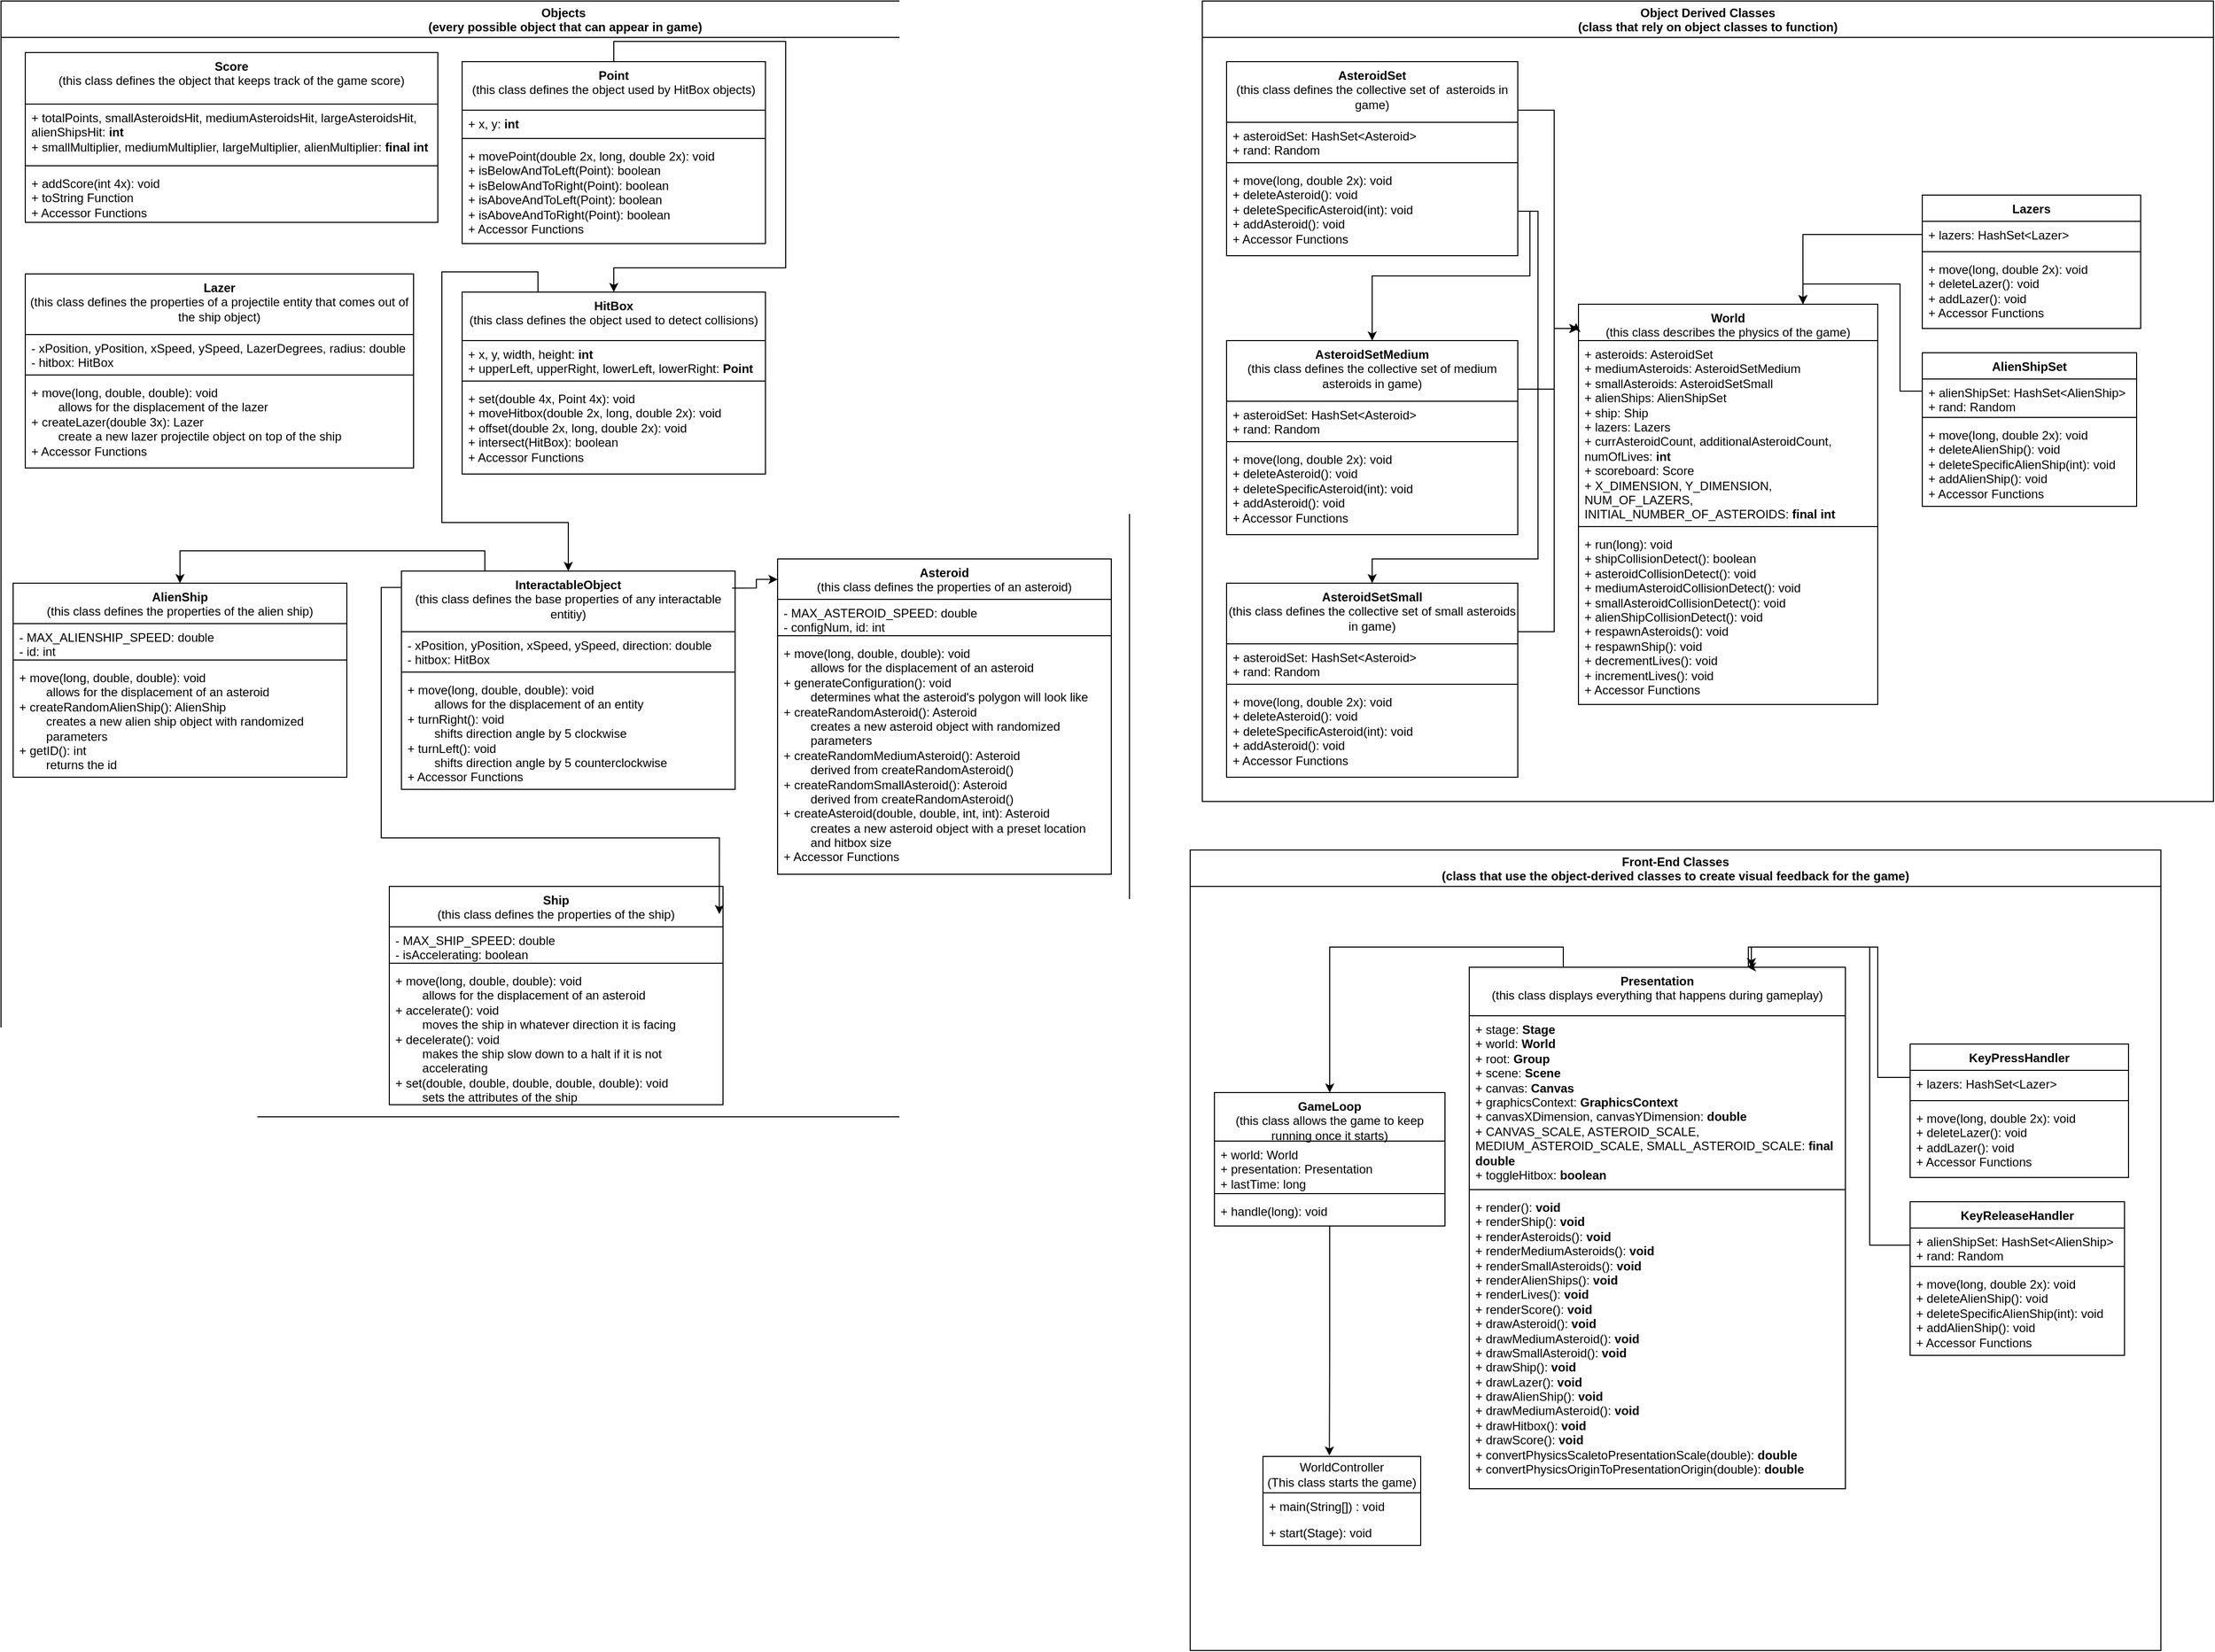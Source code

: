 <mxfile version="24.2.5" type="device">
  <diagram id="C5RBs43oDa-KdzZeNtuy" name="Page-1">
    <mxGraphModel dx="1289" dy="849" grid="1" gridSize="12" guides="1" tooltips="1" connect="1" arrows="1" fold="1" page="1" pageScale="1" pageWidth="4681" pageHeight="3300" math="0" shadow="0">
      <root>
        <mxCell id="WIyWlLk6GJQsqaUBKTNV-0" />
        <mxCell id="WIyWlLk6GJQsqaUBKTNV-1" parent="WIyWlLk6GJQsqaUBKTNV-0" />
        <mxCell id="jW8XHMWX3CUndd-du9YS-40" value="" style="group" vertex="1" connectable="0" parent="WIyWlLk6GJQsqaUBKTNV-1">
          <mxGeometry x="360" y="276" width="1116" height="1104" as="geometry" />
        </mxCell>
        <mxCell id="jW8XHMWX3CUndd-du9YS-0" value="Asteroid&lt;div&gt;&lt;span style=&quot;font-weight: normal;&quot;&gt;(this class defines the properties of an asteroid)&lt;/span&gt;&lt;/div&gt;" style="swimlane;fontStyle=1;align=center;verticalAlign=top;childLayout=stackLayout;horizontal=1;startSize=40;horizontalStack=0;resizeParent=1;resizeParentMax=0;resizeLast=0;collapsible=1;marginBottom=0;whiteSpace=wrap;html=1;" vertex="1" parent="jW8XHMWX3CUndd-du9YS-40">
          <mxGeometry x="768" y="552" width="330" height="312" as="geometry">
            <mxRectangle x="1956" y="852" width="290" height="40" as="alternateBounds" />
          </mxGeometry>
        </mxCell>
        <mxCell id="jW8XHMWX3CUndd-du9YS-1" value="- MAX_ASTEROID_SPEED: double&lt;div&gt;- configNum,&amp;nbsp;&lt;span style=&quot;background-color: initial;&quot;&gt;id&lt;/span&gt;&lt;span style=&quot;background-color: initial;&quot;&gt;: int&lt;/span&gt;&lt;/div&gt;" style="text;strokeColor=none;fillColor=none;align=left;verticalAlign=top;spacingLeft=4;spacingRight=4;overflow=hidden;rotatable=0;points=[[0,0.5],[1,0.5]];portConstraint=eastwest;whiteSpace=wrap;html=1;" vertex="1" parent="jW8XHMWX3CUndd-du9YS-0">
          <mxGeometry y="40" width="330" height="32" as="geometry" />
        </mxCell>
        <mxCell id="jW8XHMWX3CUndd-du9YS-2" value="" style="line;strokeWidth=1;fillColor=none;align=left;verticalAlign=middle;spacingTop=-1;spacingLeft=3;spacingRight=3;rotatable=0;labelPosition=right;points=[];portConstraint=eastwest;strokeColor=inherit;" vertex="1" parent="jW8XHMWX3CUndd-du9YS-0">
          <mxGeometry y="72" width="330" height="8" as="geometry" />
        </mxCell>
        <mxCell id="jW8XHMWX3CUndd-du9YS-3" value="+ move(long, double, double): void&lt;div&gt;&lt;span style=&quot;white-space: pre;&quot;&gt;&#x9;&lt;/span&gt;allows for the displacement of an asteroid&lt;br&gt;&lt;div&gt;+ generateConfiguration(): void&lt;/div&gt;&lt;div&gt;&lt;span style=&quot;white-space: pre;&quot;&gt;&#x9;&lt;/span&gt;determines what the asteroid&#39;s polygon will look like&lt;br&gt;&lt;/div&gt;&lt;div&gt;+ createRandomAsteroid(): Asteroid&lt;/div&gt;&lt;/div&gt;&lt;div&gt;&lt;span style=&quot;white-space: pre;&quot;&gt;&#x9;&lt;/span&gt;creates a new asteroid object with randomized &lt;span style=&quot;white-space: pre;&quot;&gt;&#x9;&lt;/span&gt;parameters&lt;br&gt;&lt;/div&gt;&lt;div&gt;+&amp;nbsp;&lt;span style=&quot;background-color: initial;&quot;&gt;createRandomMediumAsteroid(): Asteroid&lt;/span&gt;&lt;/div&gt;&lt;div&gt;&lt;span style=&quot;background-color: initial;&quot;&gt;&lt;span style=&quot;white-space: pre;&quot;&gt;&#x9;&lt;/span&gt;derived from&amp;nbsp;&lt;/span&gt;&lt;span style=&quot;background-color: initial;&quot;&gt;createRandomAsteroid()&lt;/span&gt;&lt;span style=&quot;background-color: initial;&quot;&gt;&lt;br&gt;&lt;/span&gt;&lt;/div&gt;&lt;div&gt;&lt;span style=&quot;background-color: initial;&quot;&gt;+&amp;nbsp;&lt;/span&gt;&lt;span style=&quot;background-color: initial;&quot;&gt;createRandomSmallAsteroid(): Asteroid&lt;/span&gt;&lt;/div&gt;&lt;div&gt;&lt;span style=&quot;background-color: initial;&quot;&gt;&lt;span style=&quot;white-space: pre;&quot;&gt;&#x9;&lt;/span&gt;derived from&amp;nbsp;&lt;/span&gt;&lt;span style=&quot;background-color: initial;&quot;&gt;createRandomAsteroid()&lt;/span&gt;&lt;span style=&quot;background-color: initial;&quot;&gt;&lt;br&gt;&lt;/span&gt;&lt;/div&gt;&lt;div&gt;&lt;span style=&quot;background-color: initial;&quot;&gt;+&amp;nbsp;&lt;/span&gt;&lt;span style=&quot;background-color: initial;&quot;&gt;createAsteroid(double, double, int, int): Asteroid&lt;/span&gt;&lt;/div&gt;&lt;div&gt;&lt;span style=&quot;background-color: initial;&quot;&gt;&lt;span style=&quot;white-space: pre;&quot;&gt;&#x9;&lt;/span&gt;creates a new asteroid object with a preset location &lt;span style=&quot;white-space: pre;&quot;&gt;&#x9;&lt;/span&gt;and hitbox size&lt;br&gt;&lt;/span&gt;&lt;/div&gt;&lt;div&gt;&lt;span style=&quot;background-color: initial;&quot;&gt;+ Accessor Functions&lt;/span&gt;&lt;/div&gt;" style="text;strokeColor=none;fillColor=none;align=left;verticalAlign=top;spacingLeft=4;spacingRight=4;overflow=hidden;rotatable=0;points=[[0,0.5],[1,0.5]];portConstraint=eastwest;whiteSpace=wrap;html=1;" vertex="1" parent="jW8XHMWX3CUndd-du9YS-0">
          <mxGeometry y="80" width="330" height="232" as="geometry" />
        </mxCell>
        <mxCell id="jW8XHMWX3CUndd-du9YS-4" value="&lt;div&gt;InteractableObject&lt;/div&gt;&lt;div&gt;&lt;span style=&quot;font-weight: normal;&quot;&gt;(this class defines the base properties of any interactable entitiy)&lt;/span&gt;&lt;/div&gt;" style="swimlane;fontStyle=1;align=center;verticalAlign=top;childLayout=stackLayout;horizontal=1;startSize=60;horizontalStack=0;resizeParent=1;resizeParentMax=0;resizeLast=0;collapsible=1;marginBottom=0;whiteSpace=wrap;html=1;" vertex="1" parent="jW8XHMWX3CUndd-du9YS-40">
          <mxGeometry x="396" y="564" width="330" height="216" as="geometry">
            <mxRectangle x="1488" y="768" width="290" height="40" as="alternateBounds" />
          </mxGeometry>
        </mxCell>
        <mxCell id="jW8XHMWX3CUndd-du9YS-5" value="- xPosition, yPosition, xSpeed, ySpeed, direction: double&lt;div&gt;- hitbox: HitBox&lt;/div&gt;" style="text;strokeColor=none;fillColor=none;align=left;verticalAlign=top;spacingLeft=4;spacingRight=4;overflow=hidden;rotatable=0;points=[[0,0.5],[1,0.5]];portConstraint=eastwest;whiteSpace=wrap;html=1;" vertex="1" parent="jW8XHMWX3CUndd-du9YS-4">
          <mxGeometry y="60" width="330" height="36" as="geometry" />
        </mxCell>
        <mxCell id="jW8XHMWX3CUndd-du9YS-6" value="" style="line;strokeWidth=1;fillColor=none;align=left;verticalAlign=middle;spacingTop=-1;spacingLeft=3;spacingRight=3;rotatable=0;labelPosition=right;points=[];portConstraint=eastwest;strokeColor=inherit;" vertex="1" parent="jW8XHMWX3CUndd-du9YS-4">
          <mxGeometry y="96" width="330" height="8" as="geometry" />
        </mxCell>
        <mxCell id="jW8XHMWX3CUndd-du9YS-7" value="+ move(long, double, double): void&lt;div&gt;&lt;span style=&quot;white-space: pre;&quot;&gt;&#x9;&lt;/span&gt;allows for the displacement of an entity&lt;br&gt;&lt;div&gt;+ turnRight(): void&lt;/div&gt;&lt;div&gt;&lt;span style=&quot;white-space: pre;&quot;&gt;&#x9;&lt;/span&gt;shifts direction angle by 5 clockwise&lt;br&gt;&lt;/div&gt;&lt;div&gt;&lt;div&gt;+ turnLeft(): void&lt;/div&gt;&lt;div&gt;&lt;span style=&quot;white-space: pre;&quot;&gt;&#x9;&lt;/span&gt;shifts direction angle by 5 counterclockwise&lt;/div&gt;&lt;/div&gt;&lt;/div&gt;&lt;div&gt;+ Accessor Functions&lt;/div&gt;" style="text;strokeColor=none;fillColor=none;align=left;verticalAlign=top;spacingLeft=4;spacingRight=4;overflow=hidden;rotatable=0;points=[[0,0.5],[1,0.5]];portConstraint=eastwest;whiteSpace=wrap;html=1;" vertex="1" parent="jW8XHMWX3CUndd-du9YS-4">
          <mxGeometry y="104" width="330" height="112" as="geometry" />
        </mxCell>
        <mxCell id="jW8XHMWX3CUndd-du9YS-8" style="edgeStyle=orthogonalEdgeStyle;rounded=0;orthogonalLoop=1;jettySize=auto;html=1;entryX=0;entryY=0.065;entryDx=0;entryDy=0;entryPerimeter=0;exitX=0.991;exitY=0.078;exitDx=0;exitDy=0;exitPerimeter=0;" edge="1" parent="jW8XHMWX3CUndd-du9YS-40" source="jW8XHMWX3CUndd-du9YS-4" target="jW8XHMWX3CUndd-du9YS-0">
          <mxGeometry relative="1" as="geometry" />
        </mxCell>
        <mxCell id="jW8XHMWX3CUndd-du9YS-13" value="&lt;div&gt;Ship&lt;/div&gt;&lt;div&gt;&lt;span style=&quot;font-weight: normal;&quot;&gt;(this class defines the properties of the ship)&lt;/span&gt;&lt;/div&gt;" style="swimlane;fontStyle=1;align=center;verticalAlign=top;childLayout=stackLayout;horizontal=1;startSize=40;horizontalStack=0;resizeParent=1;resizeParentMax=0;resizeLast=0;collapsible=1;marginBottom=0;whiteSpace=wrap;html=1;" vertex="1" parent="jW8XHMWX3CUndd-du9YS-40">
          <mxGeometry x="384" y="876" width="330" height="216" as="geometry">
            <mxRectangle x="1032" y="804" width="290" height="40" as="alternateBounds" />
          </mxGeometry>
        </mxCell>
        <mxCell id="jW8XHMWX3CUndd-du9YS-14" value="- MAX_SHIP_SPEED: double&lt;div&gt;- isAccelerating: boolean&lt;/div&gt;" style="text;strokeColor=none;fillColor=none;align=left;verticalAlign=top;spacingLeft=4;spacingRight=4;overflow=hidden;rotatable=0;points=[[0,0.5],[1,0.5]];portConstraint=eastwest;whiteSpace=wrap;html=1;" vertex="1" parent="jW8XHMWX3CUndd-du9YS-13">
          <mxGeometry y="40" width="330" height="32" as="geometry" />
        </mxCell>
        <mxCell id="jW8XHMWX3CUndd-du9YS-15" value="" style="line;strokeWidth=1;fillColor=none;align=left;verticalAlign=middle;spacingTop=-1;spacingLeft=3;spacingRight=3;rotatable=0;labelPosition=right;points=[];portConstraint=eastwest;strokeColor=inherit;" vertex="1" parent="jW8XHMWX3CUndd-du9YS-13">
          <mxGeometry y="72" width="330" height="8" as="geometry" />
        </mxCell>
        <mxCell id="jW8XHMWX3CUndd-du9YS-16" value="+ move(long, double, double): void&lt;div&gt;&lt;span style=&quot;white-space: pre;&quot;&gt;&#x9;&lt;/span&gt;allows for the displacement of an asteroid&lt;br&gt;&lt;div&gt;+ accelerate(): void&lt;/div&gt;&lt;div&gt;&lt;span style=&quot;white-space: pre;&quot;&gt;&#x9;&lt;/span&gt;moves the ship in whatever direction it is facing&lt;br&gt;&lt;/div&gt;&lt;div&gt;&lt;div&gt;+ decelerate(): void&lt;/div&gt;&lt;div&gt;&lt;span style=&quot;white-space: pre;&quot;&gt;&#x9;&lt;/span&gt;makes the ship slow down to a halt if it is not &lt;span style=&quot;white-space: pre;&quot;&gt;&#x9;&lt;/span&gt;accelerating&lt;/div&gt;&lt;/div&gt;&lt;/div&gt;&lt;div&gt;+ set(double, double, double, double, double): void&lt;/div&gt;&lt;div&gt;&lt;span style=&quot;white-space: pre;&quot;&gt;&#x9;&lt;/span&gt;sets the attributes of the ship&lt;br&gt;&lt;/div&gt;" style="text;strokeColor=none;fillColor=none;align=left;verticalAlign=top;spacingLeft=4;spacingRight=4;overflow=hidden;rotatable=0;points=[[0,0.5],[1,0.5]];portConstraint=eastwest;whiteSpace=wrap;html=1;" vertex="1" parent="jW8XHMWX3CUndd-du9YS-13">
          <mxGeometry y="80" width="330" height="136" as="geometry" />
        </mxCell>
        <mxCell id="jW8XHMWX3CUndd-du9YS-17" style="edgeStyle=orthogonalEdgeStyle;rounded=0;orthogonalLoop=1;jettySize=auto;html=1;exitX=-0.002;exitY=0.075;exitDx=0;exitDy=0;entryX=0.989;entryY=0.127;entryDx=0;entryDy=0;entryPerimeter=0;exitPerimeter=0;" edge="1" parent="jW8XHMWX3CUndd-du9YS-40" source="jW8XHMWX3CUndd-du9YS-4" target="jW8XHMWX3CUndd-du9YS-13">
          <mxGeometry relative="1" as="geometry" />
        </mxCell>
        <mxCell id="jW8XHMWX3CUndd-du9YS-18" value="&lt;div&gt;AlienShip&lt;/div&gt;&lt;div&gt;&lt;span style=&quot;font-weight: normal;&quot;&gt;(this class defines the properties of the alien ship)&lt;/span&gt;&lt;/div&gt;" style="swimlane;fontStyle=1;align=center;verticalAlign=top;childLayout=stackLayout;horizontal=1;startSize=40;horizontalStack=0;resizeParent=1;resizeParentMax=0;resizeLast=0;collapsible=1;marginBottom=0;whiteSpace=wrap;html=1;" vertex="1" parent="jW8XHMWX3CUndd-du9YS-40">
          <mxGeometry x="12" y="576" width="330" height="192" as="geometry">
            <mxRectangle x="1140" y="780" width="290" height="40" as="alternateBounds" />
          </mxGeometry>
        </mxCell>
        <mxCell id="jW8XHMWX3CUndd-du9YS-19" value="- MAX_ALIENSHIP_SPEED: double&lt;div&gt;- id: int&lt;/div&gt;" style="text;strokeColor=none;fillColor=none;align=left;verticalAlign=top;spacingLeft=4;spacingRight=4;overflow=hidden;rotatable=0;points=[[0,0.5],[1,0.5]];portConstraint=eastwest;whiteSpace=wrap;html=1;" vertex="1" parent="jW8XHMWX3CUndd-du9YS-18">
          <mxGeometry y="40" width="330" height="32" as="geometry" />
        </mxCell>
        <mxCell id="jW8XHMWX3CUndd-du9YS-20" value="" style="line;strokeWidth=1;fillColor=none;align=left;verticalAlign=middle;spacingTop=-1;spacingLeft=3;spacingRight=3;rotatable=0;labelPosition=right;points=[];portConstraint=eastwest;strokeColor=inherit;" vertex="1" parent="jW8XHMWX3CUndd-du9YS-18">
          <mxGeometry y="72" width="330" height="8" as="geometry" />
        </mxCell>
        <mxCell id="jW8XHMWX3CUndd-du9YS-21" value="+ move(long, double, double): void&lt;div&gt;&lt;span style=&quot;white-space: pre;&quot;&gt;&#x9;&lt;/span&gt;allows for the displacement of an asteroid&lt;br&gt;&lt;div&gt;+ createRandomAlienShip(): AlienShip&lt;/div&gt;&lt;div&gt;&lt;span style=&quot;white-space: pre;&quot;&gt;&#x9;&lt;/span&gt;creates a new alien ship object with randomized &lt;span style=&quot;white-space: pre;&quot;&gt;&#x9;&lt;/span&gt;parameters&lt;/div&gt;&lt;/div&gt;&lt;div&gt;+ getID(): int&lt;/div&gt;&lt;div&gt;&lt;span style=&quot;white-space: pre;&quot;&gt;&#x9;&lt;/span&gt;returns the id&lt;br&gt;&lt;/div&gt;" style="text;strokeColor=none;fillColor=none;align=left;verticalAlign=top;spacingLeft=4;spacingRight=4;overflow=hidden;rotatable=0;points=[[0,0.5],[1,0.5]];portConstraint=eastwest;whiteSpace=wrap;html=1;" vertex="1" parent="jW8XHMWX3CUndd-du9YS-18">
          <mxGeometry y="80" width="330" height="112" as="geometry" />
        </mxCell>
        <mxCell id="jW8XHMWX3CUndd-du9YS-22" style="edgeStyle=orthogonalEdgeStyle;rounded=0;orthogonalLoop=1;jettySize=auto;html=1;entryX=0.5;entryY=0;entryDx=0;entryDy=0;exitX=0.25;exitY=0;exitDx=0;exitDy=0;" edge="1" parent="jW8XHMWX3CUndd-du9YS-40" source="jW8XHMWX3CUndd-du9YS-4" target="jW8XHMWX3CUndd-du9YS-18">
          <mxGeometry relative="1" as="geometry" />
        </mxCell>
        <mxCell id="jW8XHMWX3CUndd-du9YS-28" style="edgeStyle=orthogonalEdgeStyle;rounded=0;orthogonalLoop=1;jettySize=auto;html=1;exitX=0.25;exitY=0;exitDx=0;exitDy=0;entryX=0.5;entryY=0;entryDx=0;entryDy=0;" edge="1" parent="jW8XHMWX3CUndd-du9YS-40" source="jW8XHMWX3CUndd-du9YS-24" target="jW8XHMWX3CUndd-du9YS-4">
          <mxGeometry relative="1" as="geometry" />
        </mxCell>
        <mxCell id="jW8XHMWX3CUndd-du9YS-24" value="HitBox&lt;div&gt;&lt;span style=&quot;font-weight: normal;&quot;&gt;(this class defines the object used to detect collisions)&lt;/span&gt;&lt;/div&gt;" style="swimlane;fontStyle=1;align=center;verticalAlign=top;childLayout=stackLayout;horizontal=1;startSize=48;horizontalStack=0;resizeParent=1;resizeParentMax=0;resizeLast=0;collapsible=1;marginBottom=0;whiteSpace=wrap;html=1;" vertex="1" parent="jW8XHMWX3CUndd-du9YS-40">
          <mxGeometry x="456" y="288" width="300" height="180" as="geometry" />
        </mxCell>
        <mxCell id="jW8XHMWX3CUndd-du9YS-25" value="+ x, y, width, height: &lt;b&gt;int&lt;/b&gt;&lt;div&gt;+ upperLeft, upperRight, lowerLeft, lowerRight: &lt;b&gt;Point&lt;/b&gt;&lt;/div&gt;" style="text;strokeColor=none;fillColor=none;align=left;verticalAlign=top;spacingLeft=4;spacingRight=4;overflow=hidden;rotatable=0;points=[[0,0.5],[1,0.5]];portConstraint=eastwest;whiteSpace=wrap;html=1;" vertex="1" parent="jW8XHMWX3CUndd-du9YS-24">
          <mxGeometry y="48" width="300" height="36" as="geometry" />
        </mxCell>
        <mxCell id="jW8XHMWX3CUndd-du9YS-26" value="" style="line;strokeWidth=1;fillColor=none;align=left;verticalAlign=middle;spacingTop=-1;spacingLeft=3;spacingRight=3;rotatable=0;labelPosition=right;points=[];portConstraint=eastwest;strokeColor=inherit;" vertex="1" parent="jW8XHMWX3CUndd-du9YS-24">
          <mxGeometry y="84" width="300" height="8" as="geometry" />
        </mxCell>
        <mxCell id="jW8XHMWX3CUndd-du9YS-27" value="+ set(double 4x, Point 4x): void&lt;div&gt;+ moveHitbox(double 2x, long, double 2x): void&lt;/div&gt;&lt;div&gt;+ offset(&lt;span style=&quot;background-color: initial;&quot;&gt;double 2x, long, double 2x): void&lt;/span&gt;&lt;/div&gt;&lt;div&gt;&lt;span style=&quot;background-color: initial;&quot;&gt;+ intersect(HitBox): boolean&lt;/span&gt;&lt;/div&gt;&lt;div&gt;&lt;span style=&quot;background-color: initial;&quot;&gt;+ Accessor Functions&lt;/span&gt;&lt;/div&gt;" style="text;strokeColor=none;fillColor=none;align=left;verticalAlign=top;spacingLeft=4;spacingRight=4;overflow=hidden;rotatable=0;points=[[0,0.5],[1,0.5]];portConstraint=eastwest;whiteSpace=wrap;html=1;" vertex="1" parent="jW8XHMWX3CUndd-du9YS-24">
          <mxGeometry y="92" width="300" height="88" as="geometry" />
        </mxCell>
        <mxCell id="jW8XHMWX3CUndd-du9YS-33" style="edgeStyle=orthogonalEdgeStyle;rounded=0;orthogonalLoop=1;jettySize=auto;html=1;exitX=0.5;exitY=0;exitDx=0;exitDy=0;entryX=0.5;entryY=0;entryDx=0;entryDy=0;" edge="1" parent="jW8XHMWX3CUndd-du9YS-40" source="jW8XHMWX3CUndd-du9YS-29" target="jW8XHMWX3CUndd-du9YS-24">
          <mxGeometry relative="1" as="geometry" />
        </mxCell>
        <mxCell id="jW8XHMWX3CUndd-du9YS-29" value="Point&lt;div&gt;&lt;span style=&quot;font-weight: normal;&quot;&gt;(this class defines the object used by HitBox objects)&lt;/span&gt;&lt;/div&gt;" style="swimlane;fontStyle=1;align=center;verticalAlign=top;childLayout=stackLayout;horizontal=1;startSize=48;horizontalStack=0;resizeParent=1;resizeParentMax=0;resizeLast=0;collapsible=1;marginBottom=0;whiteSpace=wrap;html=1;" vertex="1" parent="jW8XHMWX3CUndd-du9YS-40">
          <mxGeometry x="456" y="60" width="300" height="180" as="geometry" />
        </mxCell>
        <mxCell id="jW8XHMWX3CUndd-du9YS-30" value="+ x, y: &lt;b&gt;int&lt;/b&gt;" style="text;strokeColor=none;fillColor=none;align=left;verticalAlign=top;spacingLeft=4;spacingRight=4;overflow=hidden;rotatable=0;points=[[0,0.5],[1,0.5]];portConstraint=eastwest;whiteSpace=wrap;html=1;" vertex="1" parent="jW8XHMWX3CUndd-du9YS-29">
          <mxGeometry y="48" width="300" height="24" as="geometry" />
        </mxCell>
        <mxCell id="jW8XHMWX3CUndd-du9YS-31" value="" style="line;strokeWidth=1;fillColor=none;align=left;verticalAlign=middle;spacingTop=-1;spacingLeft=3;spacingRight=3;rotatable=0;labelPosition=right;points=[];portConstraint=eastwest;strokeColor=inherit;" vertex="1" parent="jW8XHMWX3CUndd-du9YS-29">
          <mxGeometry y="72" width="300" height="8" as="geometry" />
        </mxCell>
        <mxCell id="jW8XHMWX3CUndd-du9YS-32" value="&lt;div&gt;+ movePoint(double 2x, long, double 2x): void&lt;/div&gt;&lt;div&gt;+ isBelowAndToLeft(&lt;span style=&quot;background-color: initial;&quot;&gt;Point&lt;/span&gt;&lt;span style=&quot;background-color: initial;&quot;&gt;): boolean&lt;/span&gt;&lt;/div&gt;&lt;div&gt;+ isBelowAndToRight(&lt;span style=&quot;background-color: initial;&quot;&gt;Point&lt;/span&gt;&lt;span style=&quot;background-color: initial;&quot;&gt;): boolean&lt;/span&gt;&lt;br&gt;&lt;/div&gt;&lt;div&gt;+ isAboveAndToLeft(&lt;span style=&quot;background-color: initial;&quot;&gt;Point&lt;/span&gt;&lt;span style=&quot;background-color: initial;&quot;&gt;): boolean&lt;/span&gt;&lt;span style=&quot;background-color: initial;&quot;&gt;&lt;br&gt;&lt;/span&gt;&lt;/div&gt;&lt;div&gt;+ isAboveAndToRight(&lt;span style=&quot;background-color: initial;&quot;&gt;Point&lt;/span&gt;&lt;span style=&quot;background-color: initial;&quot;&gt;): boolean&lt;/span&gt;&lt;span style=&quot;background-color: initial;&quot;&gt;&lt;br&gt;&lt;/span&gt;&lt;/div&gt;&lt;div&gt;&lt;span style=&quot;background-color: initial;&quot;&gt;+ Accessor Functions&lt;/span&gt;&lt;/div&gt;" style="text;strokeColor=none;fillColor=none;align=left;verticalAlign=top;spacingLeft=4;spacingRight=4;overflow=hidden;rotatable=0;points=[[0,0.5],[1,0.5]];portConstraint=eastwest;whiteSpace=wrap;html=1;" vertex="1" parent="jW8XHMWX3CUndd-du9YS-29">
          <mxGeometry y="80" width="300" height="100" as="geometry" />
        </mxCell>
        <mxCell id="jW8XHMWX3CUndd-du9YS-34" value="&lt;div&gt;Lazer&lt;/div&gt;&lt;div&gt;&lt;span style=&quot;font-weight: normal;&quot;&gt;(this class defines the properties of a projectile entity that comes out of the ship object)&lt;/span&gt;&lt;/div&gt;" style="swimlane;fontStyle=1;align=center;verticalAlign=top;childLayout=stackLayout;horizontal=1;startSize=60;horizontalStack=0;resizeParent=1;resizeParentMax=0;resizeLast=0;collapsible=1;marginBottom=0;whiteSpace=wrap;html=1;" vertex="1" parent="jW8XHMWX3CUndd-du9YS-40">
          <mxGeometry x="24" y="270" width="384" height="192" as="geometry">
            <mxRectangle x="1488" y="768" width="290" height="40" as="alternateBounds" />
          </mxGeometry>
        </mxCell>
        <mxCell id="jW8XHMWX3CUndd-du9YS-35" value="- xPosition, yPosition, xSpeed, ySpeed, LazerDegrees, radius: double&lt;div&gt;&lt;div&gt;- hitbox: HitBox&lt;/div&gt;&lt;/div&gt;" style="text;strokeColor=none;fillColor=none;align=left;verticalAlign=top;spacingLeft=4;spacingRight=4;overflow=hidden;rotatable=0;points=[[0,0.5],[1,0.5]];portConstraint=eastwest;whiteSpace=wrap;html=1;" vertex="1" parent="jW8XHMWX3CUndd-du9YS-34">
          <mxGeometry y="60" width="384" height="36" as="geometry" />
        </mxCell>
        <mxCell id="jW8XHMWX3CUndd-du9YS-36" value="" style="line;strokeWidth=1;fillColor=none;align=left;verticalAlign=middle;spacingTop=-1;spacingLeft=3;spacingRight=3;rotatable=0;labelPosition=right;points=[];portConstraint=eastwest;strokeColor=inherit;" vertex="1" parent="jW8XHMWX3CUndd-du9YS-34">
          <mxGeometry y="96" width="384" height="8" as="geometry" />
        </mxCell>
        <mxCell id="jW8XHMWX3CUndd-du9YS-37" value="+ move(long, double, double): void&lt;div&gt;&lt;span style=&quot;white-space: pre;&quot;&gt;&#x9;&lt;/span&gt;allows for the displacement of the lazer&lt;br&gt;&lt;div&gt;+ createLazer(double 3x): Lazer&lt;/div&gt;&lt;/div&gt;&lt;div&gt;&lt;span style=&quot;white-space: pre;&quot;&gt;&#x9;&lt;/span&gt;create a new lazer projectile object on top of the ship&lt;br&gt;&lt;/div&gt;&lt;div&gt;+ Accessor Functions&lt;/div&gt;" style="text;strokeColor=none;fillColor=none;align=left;verticalAlign=top;spacingLeft=4;spacingRight=4;overflow=hidden;rotatable=0;points=[[0,0.5],[1,0.5]];portConstraint=eastwest;whiteSpace=wrap;html=1;" vertex="1" parent="jW8XHMWX3CUndd-du9YS-34">
          <mxGeometry y="104" width="384" height="88" as="geometry" />
        </mxCell>
        <mxCell id="jW8XHMWX3CUndd-du9YS-39" value="Objects &#xa;(every possible object that can appear in game)" style="swimlane;fontStyle=1;startSize=36;" vertex="1" parent="jW8XHMWX3CUndd-du9YS-40">
          <mxGeometry width="1116" height="1104" as="geometry" />
        </mxCell>
        <mxCell id="jW8XHMWX3CUndd-du9YS-58" value="Score&lt;div&gt;&lt;span style=&quot;font-weight: normal;&quot;&gt;(this class defines the object that keeps track of the game score)&lt;/span&gt;&lt;/div&gt;" style="swimlane;fontStyle=1;align=center;verticalAlign=top;childLayout=stackLayout;horizontal=1;startSize=51;horizontalStack=0;resizeParent=1;resizeParentMax=0;resizeLast=0;collapsible=1;marginBottom=0;whiteSpace=wrap;html=1;" vertex="1" parent="jW8XHMWX3CUndd-du9YS-39">
          <mxGeometry x="24" y="51" width="408" height="168" as="geometry" />
        </mxCell>
        <mxCell id="jW8XHMWX3CUndd-du9YS-59" value="+ totalPoints, smallAsteroidsHit, mediumAsteroidsHit, largeAsteroidsHit, alienShipsHit: &lt;b&gt;int&lt;/b&gt;&lt;div&gt;+ smallMultiplier, medium&lt;span style=&quot;background-color: initial;&quot;&gt;Multiplier, large&lt;/span&gt;&lt;span style=&quot;background-color: initial;&quot;&gt;Multiplier, alien&lt;/span&gt;&lt;span style=&quot;background-color: initial;&quot;&gt;Multiplier: &lt;b&gt;final int&lt;/b&gt;&lt;/span&gt;&lt;/div&gt;" style="text;strokeColor=none;fillColor=none;align=left;verticalAlign=top;spacingLeft=4;spacingRight=4;overflow=hidden;rotatable=0;points=[[0,0.5],[1,0.5]];portConstraint=eastwest;whiteSpace=wrap;html=1;" vertex="1" parent="jW8XHMWX3CUndd-du9YS-58">
          <mxGeometry y="51" width="408" height="57" as="geometry" />
        </mxCell>
        <mxCell id="jW8XHMWX3CUndd-du9YS-60" value="" style="line;strokeWidth=1;fillColor=none;align=left;verticalAlign=middle;spacingTop=-1;spacingLeft=3;spacingRight=3;rotatable=0;labelPosition=right;points=[];portConstraint=eastwest;strokeColor=inherit;" vertex="1" parent="jW8XHMWX3CUndd-du9YS-58">
          <mxGeometry y="108" width="408" height="8" as="geometry" />
        </mxCell>
        <mxCell id="jW8XHMWX3CUndd-du9YS-61" value="+ addScore(int 4x): void&lt;div&gt;+ toString Function&lt;br&gt;&lt;div&gt;+ Accessor Functions&lt;/div&gt;&lt;/div&gt;" style="text;strokeColor=none;fillColor=none;align=left;verticalAlign=top;spacingLeft=4;spacingRight=4;overflow=hidden;rotatable=0;points=[[0,0.5],[1,0.5]];portConstraint=eastwest;whiteSpace=wrap;html=1;" vertex="1" parent="jW8XHMWX3CUndd-du9YS-58">
          <mxGeometry y="116" width="408" height="52" as="geometry" />
        </mxCell>
        <mxCell id="jW8XHMWX3CUndd-du9YS-41" value="Object Derived Classes&#xa;(class that rely on object classes to function)" style="swimlane;startSize=36;" vertex="1" parent="WIyWlLk6GJQsqaUBKTNV-1">
          <mxGeometry x="1548" y="276" width="1000" height="792" as="geometry" />
        </mxCell>
        <mxCell id="jW8XHMWX3CUndd-du9YS-42" value="World&lt;div&gt;&lt;span style=&quot;font-weight: normal;&quot;&gt;(this class describes the physics of the game)&lt;/span&gt;&lt;/div&gt;" style="swimlane;fontStyle=1;align=center;verticalAlign=top;childLayout=stackLayout;horizontal=1;startSize=36;horizontalStack=0;resizeParent=1;resizeParentMax=0;resizeLast=0;collapsible=1;marginBottom=0;whiteSpace=wrap;html=1;" vertex="1" parent="jW8XHMWX3CUndd-du9YS-41">
          <mxGeometry x="372" y="300" width="296" height="396" as="geometry" />
        </mxCell>
        <mxCell id="jW8XHMWX3CUndd-du9YS-43" value="+ asteroids: AsteroidSet&lt;div&gt;+ mediumAsteroids: AsteroidSetMedium&lt;/div&gt;&lt;div&gt;+ smallAsteroids: AsteroidSetSmall&lt;/div&gt;&lt;div&gt;+ alienShips: AlienShipSet&lt;/div&gt;&lt;div&gt;+ ship: Ship&lt;/div&gt;&lt;div&gt;+ lazers: Lazers&lt;/div&gt;&lt;div&gt;+ currAsteroidCount, additionalAsteroidCount, numOfLives: &lt;b&gt;int&lt;/b&gt;&lt;/div&gt;&lt;div&gt;+ scoreboard: Score&lt;/div&gt;&lt;div&gt;+ X_DIMENSION, Y_DIMENSION, NUM_OF_LAZERS, INITIAL_NUMBER_OF_ASTEROIDS: &lt;b&gt;final int&lt;/b&gt;&lt;/div&gt;" style="text;strokeColor=none;fillColor=none;align=left;verticalAlign=top;spacingLeft=4;spacingRight=4;overflow=hidden;rotatable=0;points=[[0,0.5],[1,0.5]];portConstraint=eastwest;whiteSpace=wrap;html=1;" vertex="1" parent="jW8XHMWX3CUndd-du9YS-42">
          <mxGeometry y="36" width="296" height="180" as="geometry" />
        </mxCell>
        <mxCell id="jW8XHMWX3CUndd-du9YS-44" value="" style="line;strokeWidth=1;fillColor=none;align=left;verticalAlign=middle;spacingTop=-1;spacingLeft=3;spacingRight=3;rotatable=0;labelPosition=right;points=[];portConstraint=eastwest;strokeColor=inherit;" vertex="1" parent="jW8XHMWX3CUndd-du9YS-42">
          <mxGeometry y="216" width="296" height="8" as="geometry" />
        </mxCell>
        <mxCell id="jW8XHMWX3CUndd-du9YS-45" value="+ run(long): void&lt;div&gt;+ shipCollisionDetect(): boolean&lt;/div&gt;&lt;div&gt;+ asteroidCollisionDetect(): void&lt;/div&gt;&lt;div&gt;+ mediumAsteroidCollisionDetect(): void&lt;br&gt;&lt;/div&gt;&lt;div&gt;+ smallAsteroidCollisionDetect(): void&lt;br&gt;&lt;/div&gt;&lt;div&gt;+ alienShipCollisionDetect(): void&lt;br&gt;&lt;/div&gt;&lt;div&gt;+ respawnAsteroids(): void&lt;/div&gt;&lt;div&gt;+ respawnShip(): void&lt;/div&gt;&lt;div&gt;+ decrementLives(): void&lt;/div&gt;&lt;div&gt;+ incrementLives(): void&lt;/div&gt;&lt;div&gt;+ Accessor Functions&lt;/div&gt;" style="text;strokeColor=none;fillColor=none;align=left;verticalAlign=top;spacingLeft=4;spacingRight=4;overflow=hidden;rotatable=0;points=[[0,0.5],[1,0.5]];portConstraint=eastwest;whiteSpace=wrap;html=1;" vertex="1" parent="jW8XHMWX3CUndd-du9YS-42">
          <mxGeometry y="224" width="296" height="172" as="geometry" />
        </mxCell>
        <mxCell id="jW8XHMWX3CUndd-du9YS-74" style="edgeStyle=orthogonalEdgeStyle;rounded=0;orthogonalLoop=1;jettySize=auto;html=1;exitX=1;exitY=0.25;exitDx=0;exitDy=0;" edge="1" parent="jW8XHMWX3CUndd-du9YS-41" source="jW8XHMWX3CUndd-du9YS-46">
          <mxGeometry relative="1" as="geometry">
            <mxPoint x="372" y="324" as="targetPoint" />
            <Array as="points">
              <mxPoint x="348" y="108" />
              <mxPoint x="348" y="324" />
            </Array>
          </mxGeometry>
        </mxCell>
        <mxCell id="jW8XHMWX3CUndd-du9YS-46" value="AsteroidSet&lt;div&gt;&lt;span style=&quot;font-weight: normal;&quot;&gt;(this class defines the collective set of&amp;nbsp; asteroids in game)&lt;/span&gt;&lt;br&gt;&lt;div&gt;&lt;span style=&quot;color: rgba(0, 0, 0, 0); font-family: monospace; font-size: 0px; font-weight: 400; text-align: start; text-wrap: nowrap;&quot;&gt;%3CmxGraphModel%3E%3Croot%3E%3CmxCell%20id%3D%220%22%2F%3E%3CmxCell%20id%3D%221%22%20parent%3D%220%22%2F%3E%3CmxCell%20id%3D%222%22%20value%3D%22World%22%20style%3D%22swimlane%3BfontStyle%3D1%3Balign%3Dcenter%3BverticalAlign%3Dtop%3BchildLayout%3DstackLayout%3Bhorizontal%3D1%3BstartSize%3D26%3BhorizontalStack%3D0%3BresizeParent%3D1%3BresizeParentMax%3D0%3BresizeLast%3D0%3Bcollapsible%3D1%3BmarginBottom%3D0%3BwhiteSpace%3Dwrap%3Bhtml%3D1%3B%22%20vertex%3D%221%22%20parent%3D%221%22%3E%3CmxGeometry%20x%3D%221644%22%20y%3D%22367%22%20width%3D%22160%22%20height%3D%2286%22%20as%3D%22geometry%22%2F%3E%3C%2FmxCell%3E%3CmxCell%20id%3D%223%22%20value%3D%22%2B%20field%3A%20type%22%20style%3D%22text%3BstrokeColor%3Dnone%3BfillColor%3Dnone%3Balign%3Dleft%3BverticalAlign%3Dtop%3BspacingLeft%3D4%3BspacingRight%3D4%3Boverflow%3Dhidden%3Brotatable%3D0%3Bpoints%3D%5B%5B0%2C0.5%5D%2C%5B1%2C0.5%5D%5D%3BportConstraint%3Deastwest%3BwhiteSpace%3Dwrap%3Bhtml%3D1%3B%22%20vertex%3D%221%22%20parent%3D%222%22%3E%3CmxGeometry%20y%3D%2226%22%20width%3D%22160%22%20height%3D%2226%22%20as%3D%22geometry%22%2F%3E%3C%2FmxCell%3E%3CmxCell%20id%3D%224%22%20value%3D%22%22%20style%3D%22line%3BstrokeWidth%3D1%3BfillColor%3Dnone%3Balign%3Dleft%3BverticalAlign%3Dmiddle%3BspacingTop%3D-1%3BspacingLeft%3D3%3BspacingRight%3D3%3Brotatable%3D0%3BlabelPosition%3Dright%3Bpoints%3D%5B%5D%3BportConstraint%3Deastwest%3BstrokeColor%3Dinherit%3B%22%20vertex%3D%221%22%20parent%3D%222%22%3E%3CmxGeometry%20y%3D%2252%22%20width%3D%22160%22%20height%3D%228%22%20as%3D%22geometry%22%2F%3E%3C%2FmxCell%3E%3CmxCell%20id%3D%225%22%20value%3D%22%2B%20method(type)%3A%20type%22%20style%3D%22text%3BstrokeColor%3Dnone%3BfillColor%3Dnone%3Balign%3Dleft%3BverticalAlign%3Dtop%3BspacingLeft%3D4%3BspacingRight%3D4%3Boverflow%3Dhidden%3Brotatable%3D0%3Bpoints%3D%5B%5B0%2C0.5%5D%2C%5B1%2C0.5%5D%5D%3BportConstraint%3Deastwest%3BwhiteSpace%3Dwrap%3Bhtml%3D1%3B%22%20vertex%3D%221%22%20parent%3D%222%22%3E%3CmxGeometry%20y%3D%2260%22%20width%3D%22160%22%20height%3D%2226%22%20as%3D%22geometry%22%2F%3E%3C%2FmxCell%3E%3C%2Froot%3E%3C%2FmxGraphModel%3E&lt;/span&gt;&lt;/div&gt;&lt;/div&gt;" style="swimlane;fontStyle=1;align=center;verticalAlign=top;childLayout=stackLayout;horizontal=1;startSize=60;horizontalStack=0;resizeParent=1;resizeParentMax=0;resizeLast=0;collapsible=1;marginBottom=0;whiteSpace=wrap;html=1;" vertex="1" parent="jW8XHMWX3CUndd-du9YS-41">
          <mxGeometry x="24" y="60" width="288" height="192" as="geometry" />
        </mxCell>
        <mxCell id="jW8XHMWX3CUndd-du9YS-47" value="+ asteroidSet: HashSet&amp;lt;Asteroid&amp;gt;&lt;div&gt;+ rand: Random&lt;/div&gt;" style="text;strokeColor=none;fillColor=none;align=left;verticalAlign=top;spacingLeft=4;spacingRight=4;overflow=hidden;rotatable=0;points=[[0,0.5],[1,0.5]];portConstraint=eastwest;whiteSpace=wrap;html=1;" vertex="1" parent="jW8XHMWX3CUndd-du9YS-46">
          <mxGeometry y="60" width="288" height="36" as="geometry" />
        </mxCell>
        <mxCell id="jW8XHMWX3CUndd-du9YS-48" value="" style="line;strokeWidth=1;fillColor=none;align=left;verticalAlign=middle;spacingTop=-1;spacingLeft=3;spacingRight=3;rotatable=0;labelPosition=right;points=[];portConstraint=eastwest;strokeColor=inherit;" vertex="1" parent="jW8XHMWX3CUndd-du9YS-46">
          <mxGeometry y="96" width="288" height="8" as="geometry" />
        </mxCell>
        <mxCell id="jW8XHMWX3CUndd-du9YS-49" value="+ move(long, double 2x): void&lt;div&gt;+ deleteAsteroid(): void&lt;/div&gt;&lt;div&gt;+ deleteSpecificAsteroid(int): void&lt;/div&gt;&lt;div&gt;+ addAsteroid(): void&lt;/div&gt;&lt;div&gt;+ Accessor Functions&lt;/div&gt;" style="text;strokeColor=none;fillColor=none;align=left;verticalAlign=top;spacingLeft=4;spacingRight=4;overflow=hidden;rotatable=0;points=[[0,0.5],[1,0.5]];portConstraint=eastwest;whiteSpace=wrap;html=1;" vertex="1" parent="jW8XHMWX3CUndd-du9YS-46">
          <mxGeometry y="104" width="288" height="88" as="geometry" />
        </mxCell>
        <mxCell id="jW8XHMWX3CUndd-du9YS-54" value="Lazers" style="swimlane;fontStyle=1;align=center;verticalAlign=top;childLayout=stackLayout;horizontal=1;startSize=26;horizontalStack=0;resizeParent=1;resizeParentMax=0;resizeLast=0;collapsible=1;marginBottom=0;whiteSpace=wrap;html=1;" vertex="1" parent="jW8XHMWX3CUndd-du9YS-41">
          <mxGeometry x="712" y="192" width="216" height="132" as="geometry" />
        </mxCell>
        <mxCell id="jW8XHMWX3CUndd-du9YS-55" value="+ lazers: HashSet&amp;lt;Lazer&amp;gt;" style="text;strokeColor=none;fillColor=none;align=left;verticalAlign=top;spacingLeft=4;spacingRight=4;overflow=hidden;rotatable=0;points=[[0,0.5],[1,0.5]];portConstraint=eastwest;whiteSpace=wrap;html=1;" vertex="1" parent="jW8XHMWX3CUndd-du9YS-54">
          <mxGeometry y="26" width="216" height="26" as="geometry" />
        </mxCell>
        <mxCell id="jW8XHMWX3CUndd-du9YS-56" value="" style="line;strokeWidth=1;fillColor=none;align=left;verticalAlign=middle;spacingTop=-1;spacingLeft=3;spacingRight=3;rotatable=0;labelPosition=right;points=[];portConstraint=eastwest;strokeColor=inherit;" vertex="1" parent="jW8XHMWX3CUndd-du9YS-54">
          <mxGeometry y="52" width="216" height="8" as="geometry" />
        </mxCell>
        <mxCell id="jW8XHMWX3CUndd-du9YS-57" value="+ move(long, double 2x): void&lt;div&gt;+ deleteLazer(): void&lt;/div&gt;&lt;div&gt;+ addLazer(): void&lt;/div&gt;&lt;div&gt;+ Accessor Functions&lt;/div&gt;" style="text;strokeColor=none;fillColor=none;align=left;verticalAlign=top;spacingLeft=4;spacingRight=4;overflow=hidden;rotatable=0;points=[[0,0.5],[1,0.5]];portConstraint=eastwest;whiteSpace=wrap;html=1;" vertex="1" parent="jW8XHMWX3CUndd-du9YS-54">
          <mxGeometry y="60" width="216" height="72" as="geometry" />
        </mxCell>
        <mxCell id="jW8XHMWX3CUndd-du9YS-76" style="edgeStyle=orthogonalEdgeStyle;rounded=0;orthogonalLoop=1;jettySize=auto;html=1;exitX=0;exitY=0.25;exitDx=0;exitDy=0;entryX=0.75;entryY=0;entryDx=0;entryDy=0;" edge="1" parent="jW8XHMWX3CUndd-du9YS-41" source="jW8XHMWX3CUndd-du9YS-50" target="jW8XHMWX3CUndd-du9YS-42">
          <mxGeometry relative="1" as="geometry" />
        </mxCell>
        <mxCell id="jW8XHMWX3CUndd-du9YS-50" value="AlienShipSet&lt;span style=&quot;color: rgba(0, 0, 0, 0); font-family: monospace; font-size: 0px; font-weight: 400; text-align: start; text-wrap: nowrap;&quot;&gt;%3CmxGraphModel%3E%3Croot%3E%3CmxCell%20id%3D%220%22%2F%3E%3CmxCell%20id%3D%221%22%20parent%3D%220%22%2F%3E%3CmxCell%20id%3D%222%22%20value%3D%22World%22%20style%3D%22swimlane%3BfontStyle%3D1%3Balign%3Dcenter%3BverticalAlign%3Dtop%3BchildLayout%3DstackLayout%3Bhorizontal%3D1%3BstartSize%3D26%3BhorizontalStack%3D0%3BresizeParent%3D1%3BresizeParentMax%3D0%3BresizeLast%3D0%3Bcollapsible%3D1%3BmarginBottom%3D0%3BwhiteSpace%3Dwrap%3Bhtml%3D1%3B%22%20vertex%3D%221%22%20parent%3D%221%22%3E%3CmxGeometry%20x%3D%221644%22%20y%3D%22367%22%20width%3D%22160%22%20height%3D%2286%22%20as%3D%22geometry%22%2F%3E%3C%2FmxCell%3E%3CmxCell%20id%3D%223%22%20value%3D%22%2B%20field%3A%20type%22%20style%3D%22text%3BstrokeColor%3Dnone%3BfillColor%3Dnone%3Balign%3Dleft%3BverticalAlign%3Dtop%3BspacingLeft%3D4%3BspacingRight%3D4%3Boverflow%3Dhidden%3Brotatable%3D0%3Bpoints%3D%5B%5B0%2C0.5%5D%2C%5B1%2C0.5%5D%5D%3BportConstraint%3Deastwest%3BwhiteSpace%3Dwrap%3Bhtml%3D1%3B%22%20vertex%3D%221%22%20parent%3D%222%22%3E%3CmxGeometry%20y%3D%2226%22%20width%3D%22160%22%20height%3D%2226%22%20as%3D%22geometry%22%2F%3E%3C%2FmxCell%3E%3CmxCell%20id%3D%224%22%20value%3D%22%22%20style%3D%22line%3BstrokeWidth%3D1%3BfillColor%3Dnone%3Balign%3Dleft%3BverticalAlign%3Dmiddle%3BspacingTop%3D-1%3BspacingLeft%3D3%3BspacingRight%3D3%3Brotatable%3D0%3BlabelPosition%3Dright%3Bpoints%3D%5B%5D%3BportConstraint%3Deastwest%3BstrokeColor%3Dinherit%3B%22%20vertex%3D%221%22%20parent%3D%222%22%3E%3CmxGeometry%20y%3D%2252%22%20width%3D%22160%22%20height%3D%228%22%20as%3D%22geometry%22%2F%3E%3C%2FmxCell%3E%3CmxCell%20id%3D%225%22%20value%3D%22%2B%20method(type)%3A%20type%22%20style%3D%22text%3BstrokeColor%3Dnone%3BfillColor%3Dnone%3Balign%3Dleft%3BverticalAlign%3Dtop%3BspacingLeft%3D4%3BspacingRight%3D4%3Boverflow%3Dhidden%3Brotatable%3D0%3Bpoints%3D%5B%5B0%2C0.5%5D%2C%5B1%2C0.5%5D%5D%3BportConstraint%3Deastwest%3BwhiteSpace%3Dwrap%3Bhtml%3D1%3B%22%20vertex%3D%221%22%20parent%3D%222%22%3E%3CmxGeometry%20y%3D%2260%22%20width%3D%22160%22%20height%3D%2226%22%20as%3D%22geometry%22%2F%3E%3C%2FmxCell%3E%3C%2Froot%3E%3C%2FmxGraphModel%3E&lt;/span&gt;" style="swimlane;fontStyle=1;align=center;verticalAlign=top;childLayout=stackLayout;horizontal=1;startSize=26;horizontalStack=0;resizeParent=1;resizeParentMax=0;resizeLast=0;collapsible=1;marginBottom=0;whiteSpace=wrap;html=1;" vertex="1" parent="jW8XHMWX3CUndd-du9YS-41">
          <mxGeometry x="712" y="348" width="212" height="152" as="geometry" />
        </mxCell>
        <mxCell id="jW8XHMWX3CUndd-du9YS-51" value="+ alienShipSet: HashSet&amp;lt;AlienShip&amp;gt;&lt;div&gt;+ rand: Random&lt;/div&gt;" style="text;strokeColor=none;fillColor=none;align=left;verticalAlign=top;spacingLeft=4;spacingRight=4;overflow=hidden;rotatable=0;points=[[0,0.5],[1,0.5]];portConstraint=eastwest;whiteSpace=wrap;html=1;" vertex="1" parent="jW8XHMWX3CUndd-du9YS-50">
          <mxGeometry y="26" width="212" height="34" as="geometry" />
        </mxCell>
        <mxCell id="jW8XHMWX3CUndd-du9YS-52" value="" style="line;strokeWidth=1;fillColor=none;align=left;verticalAlign=middle;spacingTop=-1;spacingLeft=3;spacingRight=3;rotatable=0;labelPosition=right;points=[];portConstraint=eastwest;strokeColor=inherit;" vertex="1" parent="jW8XHMWX3CUndd-du9YS-50">
          <mxGeometry y="60" width="212" height="8" as="geometry" />
        </mxCell>
        <mxCell id="jW8XHMWX3CUndd-du9YS-53" value="+ move(long, double 2x): void&lt;div&gt;+ deleteAlienShip(): void&lt;/div&gt;&lt;div&gt;+ deleteSpecificAlie&lt;span style=&quot;background-color: initial;&quot;&gt;nShip(int): void&lt;/span&gt;&lt;/div&gt;&lt;div&gt;+ addAlienShip(): void&lt;/div&gt;&lt;div&gt;+ Accessor Functions&lt;/div&gt;" style="text;strokeColor=none;fillColor=none;align=left;verticalAlign=top;spacingLeft=4;spacingRight=4;overflow=hidden;rotatable=0;points=[[0,0.5],[1,0.5]];portConstraint=eastwest;whiteSpace=wrap;html=1;" vertex="1" parent="jW8XHMWX3CUndd-du9YS-50">
          <mxGeometry y="68" width="212" height="84" as="geometry" />
        </mxCell>
        <mxCell id="jW8XHMWX3CUndd-du9YS-73" style="edgeStyle=orthogonalEdgeStyle;rounded=0;orthogonalLoop=1;jettySize=auto;html=1;exitX=1;exitY=0.25;exitDx=0;exitDy=0;" edge="1" parent="jW8XHMWX3CUndd-du9YS-41" source="jW8XHMWX3CUndd-du9YS-62">
          <mxGeometry relative="1" as="geometry">
            <mxPoint x="372" y="324" as="targetPoint" />
            <Array as="points">
              <mxPoint x="348" y="384" />
              <mxPoint x="348" y="324" />
            </Array>
          </mxGeometry>
        </mxCell>
        <mxCell id="jW8XHMWX3CUndd-du9YS-62" value="AsteroidSetMedium&lt;span style=&quot;color: rgba(0, 0, 0, 0); font-family: monospace; font-size: 0px; font-weight: 400; text-align: start; text-wrap: nowrap;&quot;&gt;%3CmxGraphModel%3E%3Croot%3E%3CmxCell%20id%3D%220%22%2F%3E%3CmxCell%20id%3D%221%22%20parent%3D%220%22%2F%3E%3CmxCell%20id%3D%222%22%20value%3D%22AsteroidSet%26lt%3Bdiv%26gt%3B%26lt%3Bspan%20style%3D%26quot%3Bfont-weight%3A%20normal%3B%26quot%3B%26gt%3B(this%20class%20defines%20the%20collective%20set%20of%26amp%3Bnbsp%3B%20asteroids%20in%20game)%26lt%3B%2Fspan%26gt%3B%26lt%3Bbr%26gt%3B%26lt%3Bdiv%26gt%3B%26lt%3Bspan%20style%3D%26quot%3Bcolor%3A%20rgba(0%2C%200%2C%200%2C%200)%3B%20font-family%3A%20monospace%3B%20font-size%3A%200px%3B%20font-weight%3A%20400%3B%20text-align%3A%20start%3B%20text-wrap%3A%20nowrap%3B%26quot%3B%26gt%3B%253CmxGraphModel%253E%253Croot%253E%253CmxCell%2520id%253D%25220%2522%252F%253E%253CmxCell%2520id%253D%25221%2522%2520parent%253D%25220%2522%252F%253E%253CmxCell%2520id%253D%25222%2522%2520value%253D%2522World%2522%2520style%253D%2522swimlane%253BfontStyle%253D1%253Balign%253Dcenter%253BverticalAlign%253Dtop%253BchildLayout%253DstackLayout%253Bhorizontal%253D1%253BstartSize%253D26%253BhorizontalStack%253D0%253BresizeParent%253D1%253BresizeParentMax%253D0%253BresizeLast%253D0%253Bcollapsible%253D1%253BmarginBottom%253D0%253BwhiteSpace%253Dwrap%253Bhtml%253D1%253B%2522%2520vertex%253D%25221%2522%2520parent%253D%25221%2522%253E%253CmxGeometry%2520x%253D%25221644%2522%2520y%253D%2522367%2522%2520width%253D%2522160%2522%2520height%253D%252286%2522%2520as%253D%2522geometry%2522%252F%253E%253C%252FmxCell%253E%253CmxCell%2520id%253D%25223%2522%2520value%253D%2522%252B%2520field%253A%2520type%2522%2520style%253D%2522text%253BstrokeColor%253Dnone%253BfillColor%253Dnone%253Balign%253Dleft%253BverticalAlign%253Dtop%253BspacingLeft%253D4%253BspacingRight%253D4%253Boverflow%253Dhidden%253Brotatable%253D0%253Bpoints%253D%255B%255B0%252C0.5%255D%252C%255B1%252C0.5%255D%255D%253BportConstraint%253Deastwest%253BwhiteSpace%253Dwrap%253Bhtml%253D1%253B%2522%2520vertex%253D%25221%2522%2520parent%253D%25222%2522%253E%253CmxGeometry%2520y%253D%252226%2522%2520width%253D%2522160%2522%2520height%253D%252226%2522%2520as%253D%2522geometry%2522%252F%253E%253C%252FmxCell%253E%253CmxCell%2520id%253D%25224%2522%2520value%253D%2522%2522%2520style%253D%2522line%253BstrokeWidth%253D1%253BfillColor%253Dnone%253Balign%253Dleft%253BverticalAlign%253Dmiddle%253BspacingTop%253D-1%253BspacingLeft%253D3%253BspacingRight%253D3%253Brotatable%253D0%253BlabelPosition%253Dright%253Bpoints%253D%255B%255D%253BportConstraint%253Deastwest%253BstrokeColor%253Dinherit%253B%2522%2520vertex%253D%25221%2522%2520parent%253D%25222%2522%253E%253CmxGeometry%2520y%253D%252252%2522%2520width%253D%2522160%2522%2520height%253D%25228%2522%2520as%253D%2522geometry%2522%252F%253E%253C%252FmxCell%253E%253CmxCell%2520id%253D%25225%2522%2520value%253D%2522%252B%2520method(type)%253A%2520type%2522%2520style%253D%2522text%253BstrokeColor%253Dnone%253BfillColor%253Dnone%253Balign%253Dleft%253BverticalAlign%253Dtop%253BspacingLeft%253D4%253BspacingRight%253D4%253Boverflow%253Dhidden%253Brotatable%253D0%253Bpoints%253D%255B%255B0%252C0.5%255D%252C%255B1%252C0.5%255D%255D%253BportConstraint%253Deastwest%253BwhiteSpace%253Dwrap%253Bhtml%253D1%253B%2522%2520vertex%253D%25221%2522%2520parent%253D%25222%2522%253E%253CmxGeometry%2520y%253D%252260%2522%2520width%253D%2522160%2522%2520height%253D%252226%2522%2520as%253D%2522geometry%2522%252F%253E%253C%252FmxCell%253E%253C%252Froot%253E%253C%252FmxGraphModel%253E%26lt%3B%2Fspan%26gt%3B%26lt%3B%2Fdiv%26gt%3B%26lt%3B%2Fdiv%26gt%3B%22%20style%3D%22swimlane%3BfontStyle%3D1%3Balign%3Dcenter%3BverticalAlign%3Dtop%3BchildLayout%3DstackLayout%3Bhorizontal%3D1%3BstartSize%3D60%3BhorizontalStack%3D0%3BresizeParent%3D1%3BresizeParentMax%3D0%3BresizeLast%3D0%3Bcollapsible%3D1%3BmarginBottom%3D0%3BwhiteSpace%3Dwrap%3Bhtml%3D1%3B%22%20vertex%3D%221%22%20parent%3D%221%22%3E%3CmxGeometry%20x%3D%221572%22%20y%3D%22336%22%20width%3D%22288%22%20height%3D%22192%22%20as%3D%22geometry%22%2F%3E%3C%2FmxCell%3E%3CmxCell%20id%3D%223%22%20value%3D%22%2B%20asteroidSet%3A%20HashSet%26amp%3Blt%3BAsteroid%26amp%3Bgt%3B%26lt%3Bdiv%26gt%3B%2B%20rand%3A%20Random%26lt%3B%2Fdiv%26gt%3B%22%20style%3D%22text%3BstrokeColor%3Dnone%3BfillColor%3Dnone%3Balign%3Dleft%3BverticalAlign%3Dtop%3BspacingLeft%3D4%3BspacingRight%3D4%3Boverflow%3Dhidden%3Brotatable%3D0%3Bpoints%3D%5B%5B0%2C0.5%5D%2C%5B1%2C0.5%5D%5D%3BportConstraint%3Deastwest%3BwhiteSpace%3Dwrap%3Bhtml%3D1%3B%22%20vertex%3D%221%22%20parent%3D%222%22%3E%3CmxGeometry%20y%3D%2260%22%20width%3D%22288%22%20height%3D%2236%22%20as%3D%22geometry%22%2F%3E%3C%2FmxCell%3E%3CmxCell%20id%3D%224%22%20value%3D%22%22%20style%3D%22line%3BstrokeWidth%3D1%3BfillColor%3Dnone%3Balign%3Dleft%3BverticalAlign%3Dmiddle%3BspacingTop%3D-1%3BspacingLeft%3D3%3BspacingRight%3D3%3Brotatable%3D0%3BlabelPosition%3Dright%3Bpoints%3D%5B%5D%3BportConstraint%3Deastwest%3BstrokeColor%3Dinherit%3B%22%20vertex%3D%221%22%20parent%3D%222%22%3E%3CmxGeometry%20y%3D%2296%22%20width%3D%22288%22%20height%3D%228%22%20as%3D%22geometry%22%2F%3E%3C%2FmxCell%3E%3CmxCell%20id%3D%225%22%20value%3D%22%2B%20move(long%2C%20double%202x)%3A%20void%26lt%3Bdiv%26gt%3B%2B%20deleteAsteroid()%3A%20void%26lt%3B%2Fdiv%26gt%3B%26lt%3Bdiv%26gt%3B%2B%20deleteSpecificAsteroid(int)%3A%20void%26lt%3B%2Fdiv%26gt%3B%26lt%3Bdiv%26gt%3B%2B%20addAsteroid()%3A%20void%26lt%3B%2Fdiv%26gt%3B%26lt%3Bdiv%26gt%3B%2B%20Accessor%20Functions%26lt%3B%2Fdiv%26gt%3B%22%20style%3D%22text%3BstrokeColor%3Dnone%3BfillColor%3Dnone%3Balign%3Dleft%3BverticalAlign%3Dtop%3BspacingLeft%3D4%3BspacingRight%3D4%3Boverflow%3Dhidden%3Brotatable%3D0%3Bpoints%3D%5B%5B0%2C0.5%5D%2C%5B1%2C0.5%5D%5D%3BportConstraint%3Deastwest%3BwhiteSpace%3Dwrap%3Bhtml%3D1%3B%22%20vertex%3D%221%22%20parent%3D%222%22%3E%3CmxGeometry%20y%3D%22104%22%20width%3D%22288%22%20height%3D%2288%22%20as%3D%22geometry%22%2F%3E%3C%2FmxCell%3E%3C%2Froot%3E%3C%2FmxGraphModel%3E&lt;/span&gt;&lt;div&gt;&lt;span style=&quot;font-weight: normal;&quot;&gt;(this class defines the collective set of medium asteroids in game)&lt;/span&gt;&lt;br&gt;&lt;div&gt;&lt;span style=&quot;color: rgba(0, 0, 0, 0); font-family: monospace; font-size: 0px; font-weight: 400; text-align: start; text-wrap: nowrap;&quot;&gt;%3CmxGraphModel%3E%3Croot%3E%3CmxCell%20id%3D%220%22%2F%3E%3CmxCell%20id%3D%221%22%20parent%3D%220%22%2F%3E%3CmxCell%20id%3D%222%22%20value%3D%22World%22%20style%3D%22swimlane%3BfontStyle%3D1%3Balign%3Dcenter%3BverticalAlign%3Dtop%3BchildLayout%3DstackLayout%3Bhorizontal%3D1%3BstartSize%3D26%3BhorizontalStack%3D0%3BresizeParent%3D1%3BresizeParentMax%3D0%3BresizeLast%3D0%3Bcollapsible%3D1%3BmarginBottom%3D0%3BwhiteSpace%3Dwrap%3Bhtml%3D1%3B%22%20vertex%3D%221%22%20parent%3D%221%22%3E%3CmxGeometry%20x%3D%221644%22%20y%3D%22367%22%20width%3D%22160%22%20height%3D%2286%22%20as%3D%22geometry%22%2F%3E%3C%2FmxCell%3E%3CmxCell%20id%3D%223%22%20value%3D%22%2B%20field%3A%20type%22%20style%3D%22text%3BstrokeColor%3Dnone%3BfillColor%3Dnone%3Balign%3Dleft%3BverticalAlign%3Dtop%3BspacingLeft%3D4%3BspacingRight%3D4%3Boverflow%3Dhidden%3Brotatable%3D0%3Bpoints%3D%5B%5B0%2C0.5%5D%2C%5B1%2C0.5%5D%5D%3BportConstraint%3Deastwest%3BwhiteSpace%3Dwrap%3Bhtml%3D1%3B%22%20vertex%3D%221%22%20parent%3D%222%22%3E%3CmxGeometry%20y%3D%2226%22%20width%3D%22160%22%20height%3D%2226%22%20as%3D%22geometry%22%2F%3E%3C%2FmxCell%3E%3CmxCell%20id%3D%224%22%20value%3D%22%22%20style%3D%22line%3BstrokeWidth%3D1%3BfillColor%3Dnone%3Balign%3Dleft%3BverticalAlign%3Dmiddle%3BspacingTop%3D-1%3BspacingLeft%3D3%3BspacingRight%3D3%3Brotatable%3D0%3BlabelPosition%3Dright%3Bpoints%3D%5B%5D%3BportConstraint%3Deastwest%3BstrokeColor%3Dinherit%3B%22%20vertex%3D%221%22%20parent%3D%222%22%3E%3CmxGeometry%20y%3D%2252%22%20width%3D%22160%22%20height%3D%228%22%20as%3D%22geometry%22%2F%3E%3C%2FmxCell%3E%3CmxCell%20id%3D%225%22%20value%3D%22%2B%20method(type)%3A%20type%22%20style%3D%22text%3BstrokeColor%3Dnone%3BfillColor%3Dnone%3Balign%3Dleft%3BverticalAlign%3Dtop%3BspacingLeft%3D4%3BspacingRight%3D4%3Boverflow%3Dhidden%3Brotatable%3D0%3Bpoints%3D%5B%5B0%2C0.5%5D%2C%5B1%2C0.5%5D%5D%3BportConstraint%3Deastwest%3BwhiteSpace%3Dwrap%3Bhtml%3D1%3B%22%20vertex%3D%221%22%20parent%3D%222%22%3E%3CmxGeometry%20y%3D%2260%22%20width%3D%22160%22%20height%3D%2226%22%20as%3D%22geometry%22%2F%3E%3C%2FmxCell%3E%3C%2Froot%3E%3C%2FmxGraphModel%3E&lt;/span&gt;&lt;/div&gt;&lt;/div&gt;" style="swimlane;fontStyle=1;align=center;verticalAlign=top;childLayout=stackLayout;horizontal=1;startSize=60;horizontalStack=0;resizeParent=1;resizeParentMax=0;resizeLast=0;collapsible=1;marginBottom=0;whiteSpace=wrap;html=1;" vertex="1" parent="jW8XHMWX3CUndd-du9YS-41">
          <mxGeometry x="24" y="336" width="288" height="192" as="geometry" />
        </mxCell>
        <mxCell id="jW8XHMWX3CUndd-du9YS-63" value="+ asteroidSet: HashSet&amp;lt;Asteroid&amp;gt;&lt;div&gt;+ rand: Random&lt;/div&gt;" style="text;strokeColor=none;fillColor=none;align=left;verticalAlign=top;spacingLeft=4;spacingRight=4;overflow=hidden;rotatable=0;points=[[0,0.5],[1,0.5]];portConstraint=eastwest;whiteSpace=wrap;html=1;" vertex="1" parent="jW8XHMWX3CUndd-du9YS-62">
          <mxGeometry y="60" width="288" height="36" as="geometry" />
        </mxCell>
        <mxCell id="jW8XHMWX3CUndd-du9YS-64" value="" style="line;strokeWidth=1;fillColor=none;align=left;verticalAlign=middle;spacingTop=-1;spacingLeft=3;spacingRight=3;rotatable=0;labelPosition=right;points=[];portConstraint=eastwest;strokeColor=inherit;" vertex="1" parent="jW8XHMWX3CUndd-du9YS-62">
          <mxGeometry y="96" width="288" height="8" as="geometry" />
        </mxCell>
        <mxCell id="jW8XHMWX3CUndd-du9YS-65" value="+ move(long, double 2x): void&lt;div&gt;+ deleteAsteroid(): void&lt;/div&gt;&lt;div&gt;+ deleteSpecificAsteroid(int): void&lt;/div&gt;&lt;div&gt;+ addAsteroid(): void&lt;/div&gt;&lt;div&gt;+ Accessor Functions&lt;/div&gt;" style="text;strokeColor=none;fillColor=none;align=left;verticalAlign=top;spacingLeft=4;spacingRight=4;overflow=hidden;rotatable=0;points=[[0,0.5],[1,0.5]];portConstraint=eastwest;whiteSpace=wrap;html=1;" vertex="1" parent="jW8XHMWX3CUndd-du9YS-62">
          <mxGeometry y="104" width="288" height="88" as="geometry" />
        </mxCell>
        <mxCell id="jW8XHMWX3CUndd-du9YS-66" value="AsteroidSetSmall&lt;div&gt;&lt;span style=&quot;font-weight: normal;&quot;&gt;(this class defines the collective set of small asteroids in game)&lt;/span&gt;&lt;br&gt;&lt;div&gt;&lt;span style=&quot;color: rgba(0, 0, 0, 0); font-family: monospace; font-size: 0px; font-weight: 400; text-align: start; text-wrap: nowrap;&quot;&gt;%3CmxGraphModel%3E%3Croot%3E%3CmxCell%20id%3D%220%22%2F%3E%3CmxCell%20id%3D%221%22%20parent%3D%220%22%2F%3E%3CmxCell%20id%3D%222%22%20value%3D%22World%22%20style%3D%22swimlane%3BfontStyle%3D1%3Balign%3Dcenter%3BverticalAlign%3Dtop%3BchildLayout%3DstackLayout%3Bhorizontal%3D1%3BstartSize%3D26%3BhorizontalStack%3D0%3BresizeParent%3D1%3BresizeParentMax%3D0%3BresizeLast%3D0%3Bcollapsible%3D1%3BmarginBottom%3D0%3BwhiteSpace%3Dwrap%3Bhtml%3D1%3B%22%20vertex%3D%221%22%20parent%3D%221%22%3E%3CmxGeometry%20x%3D%221644%22%20y%3D%22367%22%20width%3D%22160%22%20height%3D%2286%22%20as%3D%22geometry%22%2F%3E%3C%2FmxCell%3E%3CmxCell%20id%3D%223%22%20value%3D%22%2B%20field%3A%20type%22%20style%3D%22text%3BstrokeColor%3Dnone%3BfillColor%3Dnone%3Balign%3Dleft%3BverticalAlign%3Dtop%3BspacingLeft%3D4%3BspacingRight%3D4%3Boverflow%3Dhidden%3Brotatable%3D0%3Bpoints%3D%5B%5B0%2C0.5%5D%2C%5B1%2C0.5%5D%5D%3BportConstraint%3Deastwest%3BwhiteSpace%3Dwrap%3Bhtml%3D1%3B%22%20vertex%3D%221%22%20parent%3D%222%22%3E%3CmxGeometry%20y%3D%2226%22%20width%3D%22160%22%20height%3D%2226%22%20as%3D%22geometry%22%2F%3E%3C%2FmxCell%3E%3CmxCell%20id%3D%224%22%20value%3D%22%22%20style%3D%22line%3BstrokeWidth%3D1%3BfillColor%3Dnone%3Balign%3Dleft%3BverticalAlign%3Dmiddle%3BspacingTop%3D-1%3BspacingLeft%3D3%3BspacingRight%3D3%3Brotatable%3D0%3BlabelPosition%3Dright%3Bpoints%3D%5B%5D%3BportConstraint%3Deastwest%3BstrokeColor%3Dinherit%3B%22%20vertex%3D%221%22%20parent%3D%222%22%3E%3CmxGeometry%20y%3D%2252%22%20width%3D%22160%22%20height%3D%228%22%20as%3D%22geometry%22%2F%3E%3C%2FmxCell%3E%3CmxCell%20id%3D%225%22%20value%3D%22%2B%20method(type)%3A%20type%22%20style%3D%22text%3BstrokeColor%3Dnone%3BfillColor%3Dnone%3Balign%3Dleft%3BverticalAlign%3Dtop%3BspacingLeft%3D4%3BspacingRight%3D4%3Boverflow%3Dhidden%3Brotatable%3D0%3Bpoints%3D%5B%5B0%2C0.5%5D%2C%5B1%2C0.5%5D%5D%3BportConstraint%3Deastwest%3BwhiteSpace%3Dwrap%3Bhtml%3D1%3B%22%20vertex%3D%221%22%20parent%3D%222%22%3E%3CmxGeometry%20y%3D%2260%22%20width%3D%22160%22%20height%3D%2226%22%20as%3D%22geometry%22%2F%3E%3C%2FmxCell%3E%3C%2Froot%3E%3C%2FmxGraphModel%3E&lt;/span&gt;&lt;/div&gt;&lt;/div&gt;" style="swimlane;fontStyle=1;align=center;verticalAlign=top;childLayout=stackLayout;horizontal=1;startSize=60;horizontalStack=0;resizeParent=1;resizeParentMax=0;resizeLast=0;collapsible=1;marginBottom=0;whiteSpace=wrap;html=1;" vertex="1" parent="jW8XHMWX3CUndd-du9YS-41">
          <mxGeometry x="24" y="576" width="288" height="192" as="geometry" />
        </mxCell>
        <mxCell id="jW8XHMWX3CUndd-du9YS-67" value="+ asteroidSet: HashSet&amp;lt;Asteroid&amp;gt;&lt;div&gt;+ rand: Random&lt;/div&gt;" style="text;strokeColor=none;fillColor=none;align=left;verticalAlign=top;spacingLeft=4;spacingRight=4;overflow=hidden;rotatable=0;points=[[0,0.5],[1,0.5]];portConstraint=eastwest;whiteSpace=wrap;html=1;" vertex="1" parent="jW8XHMWX3CUndd-du9YS-66">
          <mxGeometry y="60" width="288" height="36" as="geometry" />
        </mxCell>
        <mxCell id="jW8XHMWX3CUndd-du9YS-68" value="" style="line;strokeWidth=1;fillColor=none;align=left;verticalAlign=middle;spacingTop=-1;spacingLeft=3;spacingRight=3;rotatable=0;labelPosition=right;points=[];portConstraint=eastwest;strokeColor=inherit;" vertex="1" parent="jW8XHMWX3CUndd-du9YS-66">
          <mxGeometry y="96" width="288" height="8" as="geometry" />
        </mxCell>
        <mxCell id="jW8XHMWX3CUndd-du9YS-69" value="+ move(long, double 2x): void&lt;div&gt;+ deleteAsteroid(): void&lt;/div&gt;&lt;div&gt;+ deleteSpecificAsteroid(int): void&lt;/div&gt;&lt;div&gt;+ addAsteroid(): void&lt;/div&gt;&lt;div&gt;+ Accessor Functions&lt;/div&gt;" style="text;strokeColor=none;fillColor=none;align=left;verticalAlign=top;spacingLeft=4;spacingRight=4;overflow=hidden;rotatable=0;points=[[0,0.5],[1,0.5]];portConstraint=eastwest;whiteSpace=wrap;html=1;" vertex="1" parent="jW8XHMWX3CUndd-du9YS-66">
          <mxGeometry y="104" width="288" height="88" as="geometry" />
        </mxCell>
        <mxCell id="jW8XHMWX3CUndd-du9YS-70" style="edgeStyle=orthogonalEdgeStyle;rounded=0;orthogonalLoop=1;jettySize=auto;html=1;exitX=1;exitY=0.5;exitDx=0;exitDy=0;entryX=0.5;entryY=0;entryDx=0;entryDy=0;" edge="1" parent="jW8XHMWX3CUndd-du9YS-41" source="jW8XHMWX3CUndd-du9YS-49" target="jW8XHMWX3CUndd-du9YS-62">
          <mxGeometry relative="1" as="geometry">
            <Array as="points">
              <mxPoint x="324" y="208" />
              <mxPoint x="324" y="272" />
              <mxPoint x="168" y="272" />
            </Array>
          </mxGeometry>
        </mxCell>
        <mxCell id="jW8XHMWX3CUndd-du9YS-71" style="edgeStyle=orthogonalEdgeStyle;rounded=0;orthogonalLoop=1;jettySize=auto;html=1;exitX=1;exitY=0.5;exitDx=0;exitDy=0;entryX=0.5;entryY=0;entryDx=0;entryDy=0;" edge="1" parent="jW8XHMWX3CUndd-du9YS-41" source="jW8XHMWX3CUndd-du9YS-49" target="jW8XHMWX3CUndd-du9YS-66">
          <mxGeometry relative="1" as="geometry">
            <Array as="points">
              <mxPoint x="332" y="208" />
              <mxPoint x="332" y="552" />
              <mxPoint x="168" y="552" />
            </Array>
          </mxGeometry>
        </mxCell>
        <mxCell id="jW8XHMWX3CUndd-du9YS-72" style="edgeStyle=orthogonalEdgeStyle;rounded=0;orthogonalLoop=1;jettySize=auto;html=1;exitX=1;exitY=0.25;exitDx=0;exitDy=0;entryX=-0.008;entryY=0.047;entryDx=0;entryDy=0;entryPerimeter=0;" edge="1" parent="jW8XHMWX3CUndd-du9YS-41" source="jW8XHMWX3CUndd-du9YS-66" target="jW8XHMWX3CUndd-du9YS-42">
          <mxGeometry relative="1" as="geometry">
            <Array as="points">
              <mxPoint x="348" y="624" />
              <mxPoint x="348" y="324" />
              <mxPoint x="370" y="324" />
            </Array>
          </mxGeometry>
        </mxCell>
        <mxCell id="jW8XHMWX3CUndd-du9YS-75" style="edgeStyle=orthogonalEdgeStyle;rounded=0;orthogonalLoop=1;jettySize=auto;html=1;exitX=0;exitY=0.5;exitDx=0;exitDy=0;entryX=0.75;entryY=0;entryDx=0;entryDy=0;" edge="1" parent="jW8XHMWX3CUndd-du9YS-41" source="jW8XHMWX3CUndd-du9YS-55" target="jW8XHMWX3CUndd-du9YS-42">
          <mxGeometry relative="1" as="geometry" />
        </mxCell>
        <mxCell id="jW8XHMWX3CUndd-du9YS-77" value="Front-End Classes&#xa;(class that use the object-derived classes to create visual feedback for the game)" style="swimlane;startSize=36;" vertex="1" parent="WIyWlLk6GJQsqaUBKTNV-1">
          <mxGeometry x="1536" y="1116" width="960" height="792" as="geometry" />
        </mxCell>
        <mxCell id="jW8XHMWX3CUndd-du9YS-110" style="edgeStyle=orthogonalEdgeStyle;rounded=0;orthogonalLoop=1;jettySize=auto;html=1;exitX=0;exitY=0.25;exitDx=0;exitDy=0;entryX=0.75;entryY=0;entryDx=0;entryDy=0;" edge="1" parent="jW8XHMWX3CUndd-du9YS-77" source="jW8XHMWX3CUndd-du9YS-87" target="jW8XHMWX3CUndd-du9YS-78">
          <mxGeometry relative="1" as="geometry" />
        </mxCell>
        <mxCell id="jW8XHMWX3CUndd-du9YS-87" value="KeyPressHandler" style="swimlane;fontStyle=1;align=center;verticalAlign=top;childLayout=stackLayout;horizontal=1;startSize=26;horizontalStack=0;resizeParent=1;resizeParentMax=0;resizeLast=0;collapsible=1;marginBottom=0;whiteSpace=wrap;html=1;" vertex="1" parent="jW8XHMWX3CUndd-du9YS-77">
          <mxGeometry x="712" y="192" width="216" height="132" as="geometry" />
        </mxCell>
        <mxCell id="jW8XHMWX3CUndd-du9YS-88" value="+ lazers: HashSet&amp;lt;Lazer&amp;gt;" style="text;strokeColor=none;fillColor=none;align=left;verticalAlign=top;spacingLeft=4;spacingRight=4;overflow=hidden;rotatable=0;points=[[0,0.5],[1,0.5]];portConstraint=eastwest;whiteSpace=wrap;html=1;" vertex="1" parent="jW8XHMWX3CUndd-du9YS-87">
          <mxGeometry y="26" width="216" height="26" as="geometry" />
        </mxCell>
        <mxCell id="jW8XHMWX3CUndd-du9YS-89" value="" style="line;strokeWidth=1;fillColor=none;align=left;verticalAlign=middle;spacingTop=-1;spacingLeft=3;spacingRight=3;rotatable=0;labelPosition=right;points=[];portConstraint=eastwest;strokeColor=inherit;" vertex="1" parent="jW8XHMWX3CUndd-du9YS-87">
          <mxGeometry y="52" width="216" height="8" as="geometry" />
        </mxCell>
        <mxCell id="jW8XHMWX3CUndd-du9YS-90" value="+ move(long, double 2x): void&lt;div&gt;+ deleteLazer(): void&lt;/div&gt;&lt;div&gt;+ addLazer(): void&lt;/div&gt;&lt;div&gt;+ Accessor Functions&lt;/div&gt;" style="text;strokeColor=none;fillColor=none;align=left;verticalAlign=top;spacingLeft=4;spacingRight=4;overflow=hidden;rotatable=0;points=[[0,0.5],[1,0.5]];portConstraint=eastwest;whiteSpace=wrap;html=1;" vertex="1" parent="jW8XHMWX3CUndd-du9YS-87">
          <mxGeometry y="60" width="216" height="72" as="geometry" />
        </mxCell>
        <mxCell id="jW8XHMWX3CUndd-du9YS-92" value="KeyReleaseHandler" style="swimlane;fontStyle=1;align=center;verticalAlign=top;childLayout=stackLayout;horizontal=1;startSize=26;horizontalStack=0;resizeParent=1;resizeParentMax=0;resizeLast=0;collapsible=1;marginBottom=0;whiteSpace=wrap;html=1;" vertex="1" parent="jW8XHMWX3CUndd-du9YS-77">
          <mxGeometry x="712" y="348" width="212" height="152" as="geometry" />
        </mxCell>
        <mxCell id="jW8XHMWX3CUndd-du9YS-93" value="+ alienShipSet: HashSet&amp;lt;AlienShip&amp;gt;&lt;div&gt;+ rand: Random&lt;/div&gt;" style="text;strokeColor=none;fillColor=none;align=left;verticalAlign=top;spacingLeft=4;spacingRight=4;overflow=hidden;rotatable=0;points=[[0,0.5],[1,0.5]];portConstraint=eastwest;whiteSpace=wrap;html=1;" vertex="1" parent="jW8XHMWX3CUndd-du9YS-92">
          <mxGeometry y="26" width="212" height="34" as="geometry" />
        </mxCell>
        <mxCell id="jW8XHMWX3CUndd-du9YS-94" value="" style="line;strokeWidth=1;fillColor=none;align=left;verticalAlign=middle;spacingTop=-1;spacingLeft=3;spacingRight=3;rotatable=0;labelPosition=right;points=[];portConstraint=eastwest;strokeColor=inherit;" vertex="1" parent="jW8XHMWX3CUndd-du9YS-92">
          <mxGeometry y="60" width="212" height="8" as="geometry" />
        </mxCell>
        <mxCell id="jW8XHMWX3CUndd-du9YS-95" value="+ move(long, double 2x): void&lt;div&gt;+ deleteAlienShip(): void&lt;/div&gt;&lt;div&gt;+ deleteSpecificAlie&lt;span style=&quot;background-color: initial;&quot;&gt;nShip(int): void&lt;/span&gt;&lt;/div&gt;&lt;div&gt;+ addAlienShip(): void&lt;/div&gt;&lt;div&gt;+ Accessor Functions&lt;/div&gt;" style="text;strokeColor=none;fillColor=none;align=left;verticalAlign=top;spacingLeft=4;spacingRight=4;overflow=hidden;rotatable=0;points=[[0,0.5],[1,0.5]];portConstraint=eastwest;whiteSpace=wrap;html=1;" vertex="1" parent="jW8XHMWX3CUndd-du9YS-92">
          <mxGeometry y="68" width="212" height="84" as="geometry" />
        </mxCell>
        <mxCell id="jW8XHMWX3CUndd-du9YS-130" style="edgeStyle=orthogonalEdgeStyle;rounded=0;orthogonalLoop=1;jettySize=auto;html=1;exitX=0.25;exitY=0;exitDx=0;exitDy=0;entryX=0.5;entryY=0;entryDx=0;entryDy=0;" edge="1" parent="jW8XHMWX3CUndd-du9YS-77" source="jW8XHMWX3CUndd-du9YS-78" target="jW8XHMWX3CUndd-du9YS-125">
          <mxGeometry relative="1" as="geometry" />
        </mxCell>
        <mxCell id="jW8XHMWX3CUndd-du9YS-78" value="&lt;div&gt;Presentation&lt;/div&gt;&lt;div&gt;&lt;span style=&quot;font-weight: normal;&quot;&gt;(this class displays everything that happens during gameplay)&lt;/span&gt;&lt;/div&gt;" style="swimlane;fontStyle=1;align=center;verticalAlign=top;childLayout=stackLayout;horizontal=1;startSize=48;horizontalStack=0;resizeParent=1;resizeParentMax=0;resizeLast=0;collapsible=1;marginBottom=0;whiteSpace=wrap;html=1;" vertex="1" parent="jW8XHMWX3CUndd-du9YS-77">
          <mxGeometry x="276" y="116" width="372" height="516" as="geometry" />
        </mxCell>
        <mxCell id="jW8XHMWX3CUndd-du9YS-79" value="+ stage: &lt;b&gt;Stage&lt;/b&gt;&lt;div&gt;+ world:&lt;b&gt; World&lt;/b&gt;&lt;/div&gt;&lt;div&gt;+ root: &lt;b&gt;Group&lt;/b&gt;&lt;/div&gt;&lt;div&gt;+ scene: &lt;b&gt;Scene&lt;/b&gt;&lt;/div&gt;&lt;div&gt;+ canvas: &lt;b&gt;Canvas&lt;/b&gt;&lt;/div&gt;&lt;div&gt;+ graphicsContext: &lt;b&gt;GraphicsContext&lt;/b&gt;&lt;/div&gt;&lt;div&gt;+ canvasXDimension, canvasYDimension: &lt;b&gt;double&lt;/b&gt;&lt;/div&gt;&lt;div&gt;+ CANVAS_SCALE, ASTEROID_SCALE, MEDIUM_ASTEROID_SCALE, SMALL_ASTEROID_SCALE: &lt;b&gt;final double&lt;/b&gt;&lt;/div&gt;&lt;div&gt;+ toggleHitbox: &lt;b&gt;boolean&lt;/b&gt;&lt;/div&gt;" style="text;strokeColor=none;fillColor=none;align=left;verticalAlign=top;spacingLeft=4;spacingRight=4;overflow=hidden;rotatable=0;points=[[0,0.5],[1,0.5]];portConstraint=eastwest;whiteSpace=wrap;html=1;" vertex="1" parent="jW8XHMWX3CUndd-du9YS-78">
          <mxGeometry y="48" width="372" height="168" as="geometry" />
        </mxCell>
        <mxCell id="jW8XHMWX3CUndd-du9YS-80" value="" style="line;strokeWidth=1;fillColor=none;align=left;verticalAlign=middle;spacingTop=-1;spacingLeft=3;spacingRight=3;rotatable=0;labelPosition=right;points=[];portConstraint=eastwest;strokeColor=inherit;" vertex="1" parent="jW8XHMWX3CUndd-du9YS-78">
          <mxGeometry y="216" width="372" height="8" as="geometry" />
        </mxCell>
        <mxCell id="jW8XHMWX3CUndd-du9YS-81" value="+ render(): &lt;b&gt;void&lt;/b&gt;&lt;div&gt;+ renderShip(): &lt;b&gt;void&lt;/b&gt;&lt;/div&gt;&lt;div&gt;+ renderAsteroids(): &lt;b&gt;void&lt;/b&gt;&lt;/div&gt;&lt;div&gt;+ renderMediumAsteroids(): &lt;b&gt;void&lt;/b&gt;&lt;br&gt;&lt;/div&gt;&lt;div&gt;+ renderSmallAsteroids(): &lt;b&gt;void&lt;/b&gt;&lt;br&gt;&lt;/div&gt;&lt;div&gt;+ renderAlienShips(): &lt;b&gt;void&lt;/b&gt;&lt;br&gt;&lt;/div&gt;&lt;div&gt;+ renderLives(): &lt;b&gt;void&lt;/b&gt;&lt;/div&gt;&lt;div&gt;+ renderScore(): &lt;b&gt;void&lt;/b&gt;&lt;/div&gt;&lt;div&gt;+ drawAsteroid(): &lt;b&gt;void&lt;/b&gt;&lt;/div&gt;&lt;div&gt;+ drawMediumAsteroid(): &lt;b&gt;void&lt;/b&gt;&lt;/div&gt;&lt;div&gt;+ drawSmallAsteroid():&amp;nbsp;&lt;b&gt;void&lt;/b&gt;&lt;b&gt;&lt;br&gt;&lt;/b&gt;&lt;/div&gt;&lt;div&gt;+ drawShip():&amp;nbsp;&lt;b&gt;void&lt;/b&gt;&lt;b&gt;&lt;br&gt;&lt;/b&gt;&lt;/div&gt;&lt;div&gt;+ drawLazer():&amp;nbsp;&lt;b&gt;void&lt;/b&gt;&lt;b&gt;&lt;br&gt;&lt;/b&gt;&lt;/div&gt;&lt;div&gt;+ drawAlienShip():&amp;nbsp;&lt;b&gt;void&lt;/b&gt;&lt;b&gt;&lt;br&gt;&lt;/b&gt;&lt;/div&gt;&lt;div&gt;+ drawMediumAsteroid():&amp;nbsp;&lt;b&gt;void&lt;/b&gt;&lt;b&gt;&lt;br&gt;&lt;/b&gt;&lt;/div&gt;&lt;div&gt;+ drawHitbox():&amp;nbsp;&lt;b&gt;void&lt;/b&gt;&lt;b&gt;&lt;br&gt;&lt;/b&gt;&lt;/div&gt;&lt;div&gt;+ drawScore(): &lt;b&gt;void&lt;/b&gt;&lt;/div&gt;&lt;div&gt;+ convertPhysicsScaletoPresentationScale(double):&amp;nbsp;&lt;b&gt;double&lt;/b&gt;&lt;b&gt;&lt;br&gt;&lt;/b&gt;&lt;/div&gt;&lt;div&gt;+ convertPhysicsOriginToPresentationOrigin(double):&amp;nbsp;&lt;b&gt;double&lt;/b&gt;&lt;/div&gt;" style="text;strokeColor=none;fillColor=none;align=left;verticalAlign=top;spacingLeft=4;spacingRight=4;overflow=hidden;rotatable=0;points=[[0,0.5],[1,0.5]];portConstraint=eastwest;whiteSpace=wrap;html=1;" vertex="1" parent="jW8XHMWX3CUndd-du9YS-78">
          <mxGeometry y="224" width="372" height="292" as="geometry" />
        </mxCell>
        <mxCell id="jW8XHMWX3CUndd-du9YS-111" style="edgeStyle=orthogonalEdgeStyle;rounded=0;orthogonalLoop=1;jettySize=auto;html=1;exitX=0;exitY=0.5;exitDx=0;exitDy=0;entryX=0.738;entryY=-0.001;entryDx=0;entryDy=0;entryPerimeter=0;" edge="1" parent="jW8XHMWX3CUndd-du9YS-77" source="jW8XHMWX3CUndd-du9YS-93" target="jW8XHMWX3CUndd-du9YS-78">
          <mxGeometry relative="1" as="geometry">
            <mxPoint x="552" y="108" as="targetPoint" />
            <Array as="points">
              <mxPoint x="672" y="391" />
              <mxPoint x="672" y="96" />
              <mxPoint x="552" y="96" />
              <mxPoint x="552" y="115" />
            </Array>
          </mxGeometry>
        </mxCell>
        <mxCell id="jW8XHMWX3CUndd-du9YS-121" value="WorldController&lt;div&gt;(This class starts the game)&lt;/div&gt;" style="swimlane;fontStyle=0;childLayout=stackLayout;horizontal=1;startSize=36;fillColor=none;horizontalStack=0;resizeParent=1;resizeParentMax=0;resizeLast=0;collapsible=1;marginBottom=0;whiteSpace=wrap;html=1;" vertex="1" parent="jW8XHMWX3CUndd-du9YS-77">
          <mxGeometry x="72" y="600" width="156" height="88" as="geometry" />
        </mxCell>
        <mxCell id="jW8XHMWX3CUndd-du9YS-122" value="+ main(String[]) : void" style="text;strokeColor=none;fillColor=none;align=left;verticalAlign=top;spacingLeft=4;spacingRight=4;overflow=hidden;rotatable=0;points=[[0,0.5],[1,0.5]];portConstraint=eastwest;whiteSpace=wrap;html=1;" vertex="1" parent="jW8XHMWX3CUndd-du9YS-121">
          <mxGeometry y="36" width="156" height="26" as="geometry" />
        </mxCell>
        <mxCell id="jW8XHMWX3CUndd-du9YS-123" value="+ start(Stage): void" style="text;strokeColor=none;fillColor=none;align=left;verticalAlign=top;spacingLeft=4;spacingRight=4;overflow=hidden;rotatable=0;points=[[0,0.5],[1,0.5]];portConstraint=eastwest;whiteSpace=wrap;html=1;" vertex="1" parent="jW8XHMWX3CUndd-du9YS-121">
          <mxGeometry y="62" width="156" height="26" as="geometry" />
        </mxCell>
        <mxCell id="jW8XHMWX3CUndd-du9YS-125" value="GameLoop&lt;div&gt;&lt;span style=&quot;font-weight: normal;&quot;&gt;(this class allows the game to keep running once it starts)&lt;/span&gt;&lt;/div&gt;" style="swimlane;fontStyle=1;align=center;verticalAlign=top;childLayout=stackLayout;horizontal=1;startSize=48;horizontalStack=0;resizeParent=1;resizeParentMax=0;resizeLast=0;collapsible=1;marginBottom=0;whiteSpace=wrap;html=1;" vertex="1" parent="jW8XHMWX3CUndd-du9YS-77">
          <mxGeometry x="24" y="240" width="228" height="132" as="geometry" />
        </mxCell>
        <mxCell id="jW8XHMWX3CUndd-du9YS-126" value="+ world: World&lt;div&gt;+ presentation: Presentation&lt;/div&gt;&lt;div&gt;+ lastTime: long&lt;/div&gt;" style="text;strokeColor=none;fillColor=none;align=left;verticalAlign=top;spacingLeft=4;spacingRight=4;overflow=hidden;rotatable=0;points=[[0,0.5],[1,0.5]];portConstraint=eastwest;whiteSpace=wrap;html=1;" vertex="1" parent="jW8XHMWX3CUndd-du9YS-125">
          <mxGeometry y="48" width="228" height="48" as="geometry" />
        </mxCell>
        <mxCell id="jW8XHMWX3CUndd-du9YS-127" value="" style="line;strokeWidth=1;fillColor=none;align=left;verticalAlign=middle;spacingTop=-1;spacingLeft=3;spacingRight=3;rotatable=0;labelPosition=right;points=[];portConstraint=eastwest;strokeColor=inherit;" vertex="1" parent="jW8XHMWX3CUndd-du9YS-125">
          <mxGeometry y="96" width="228" height="8" as="geometry" />
        </mxCell>
        <mxCell id="jW8XHMWX3CUndd-du9YS-128" value="+ handle(long): void" style="text;strokeColor=none;fillColor=none;align=left;verticalAlign=top;spacingLeft=4;spacingRight=4;overflow=hidden;rotatable=0;points=[[0,0.5],[1,0.5]];portConstraint=eastwest;whiteSpace=wrap;html=1;" vertex="1" parent="jW8XHMWX3CUndd-du9YS-125">
          <mxGeometry y="104" width="228" height="28" as="geometry" />
        </mxCell>
        <mxCell id="jW8XHMWX3CUndd-du9YS-129" style="edgeStyle=orthogonalEdgeStyle;rounded=0;orthogonalLoop=1;jettySize=auto;html=1;exitX=0.5;exitY=1;exitDx=0;exitDy=0;entryX=0.421;entryY=-0.009;entryDx=0;entryDy=0;entryPerimeter=0;" edge="1" parent="jW8XHMWX3CUndd-du9YS-77" source="jW8XHMWX3CUndd-du9YS-125" target="jW8XHMWX3CUndd-du9YS-121">
          <mxGeometry relative="1" as="geometry" />
        </mxCell>
      </root>
    </mxGraphModel>
  </diagram>
</mxfile>
